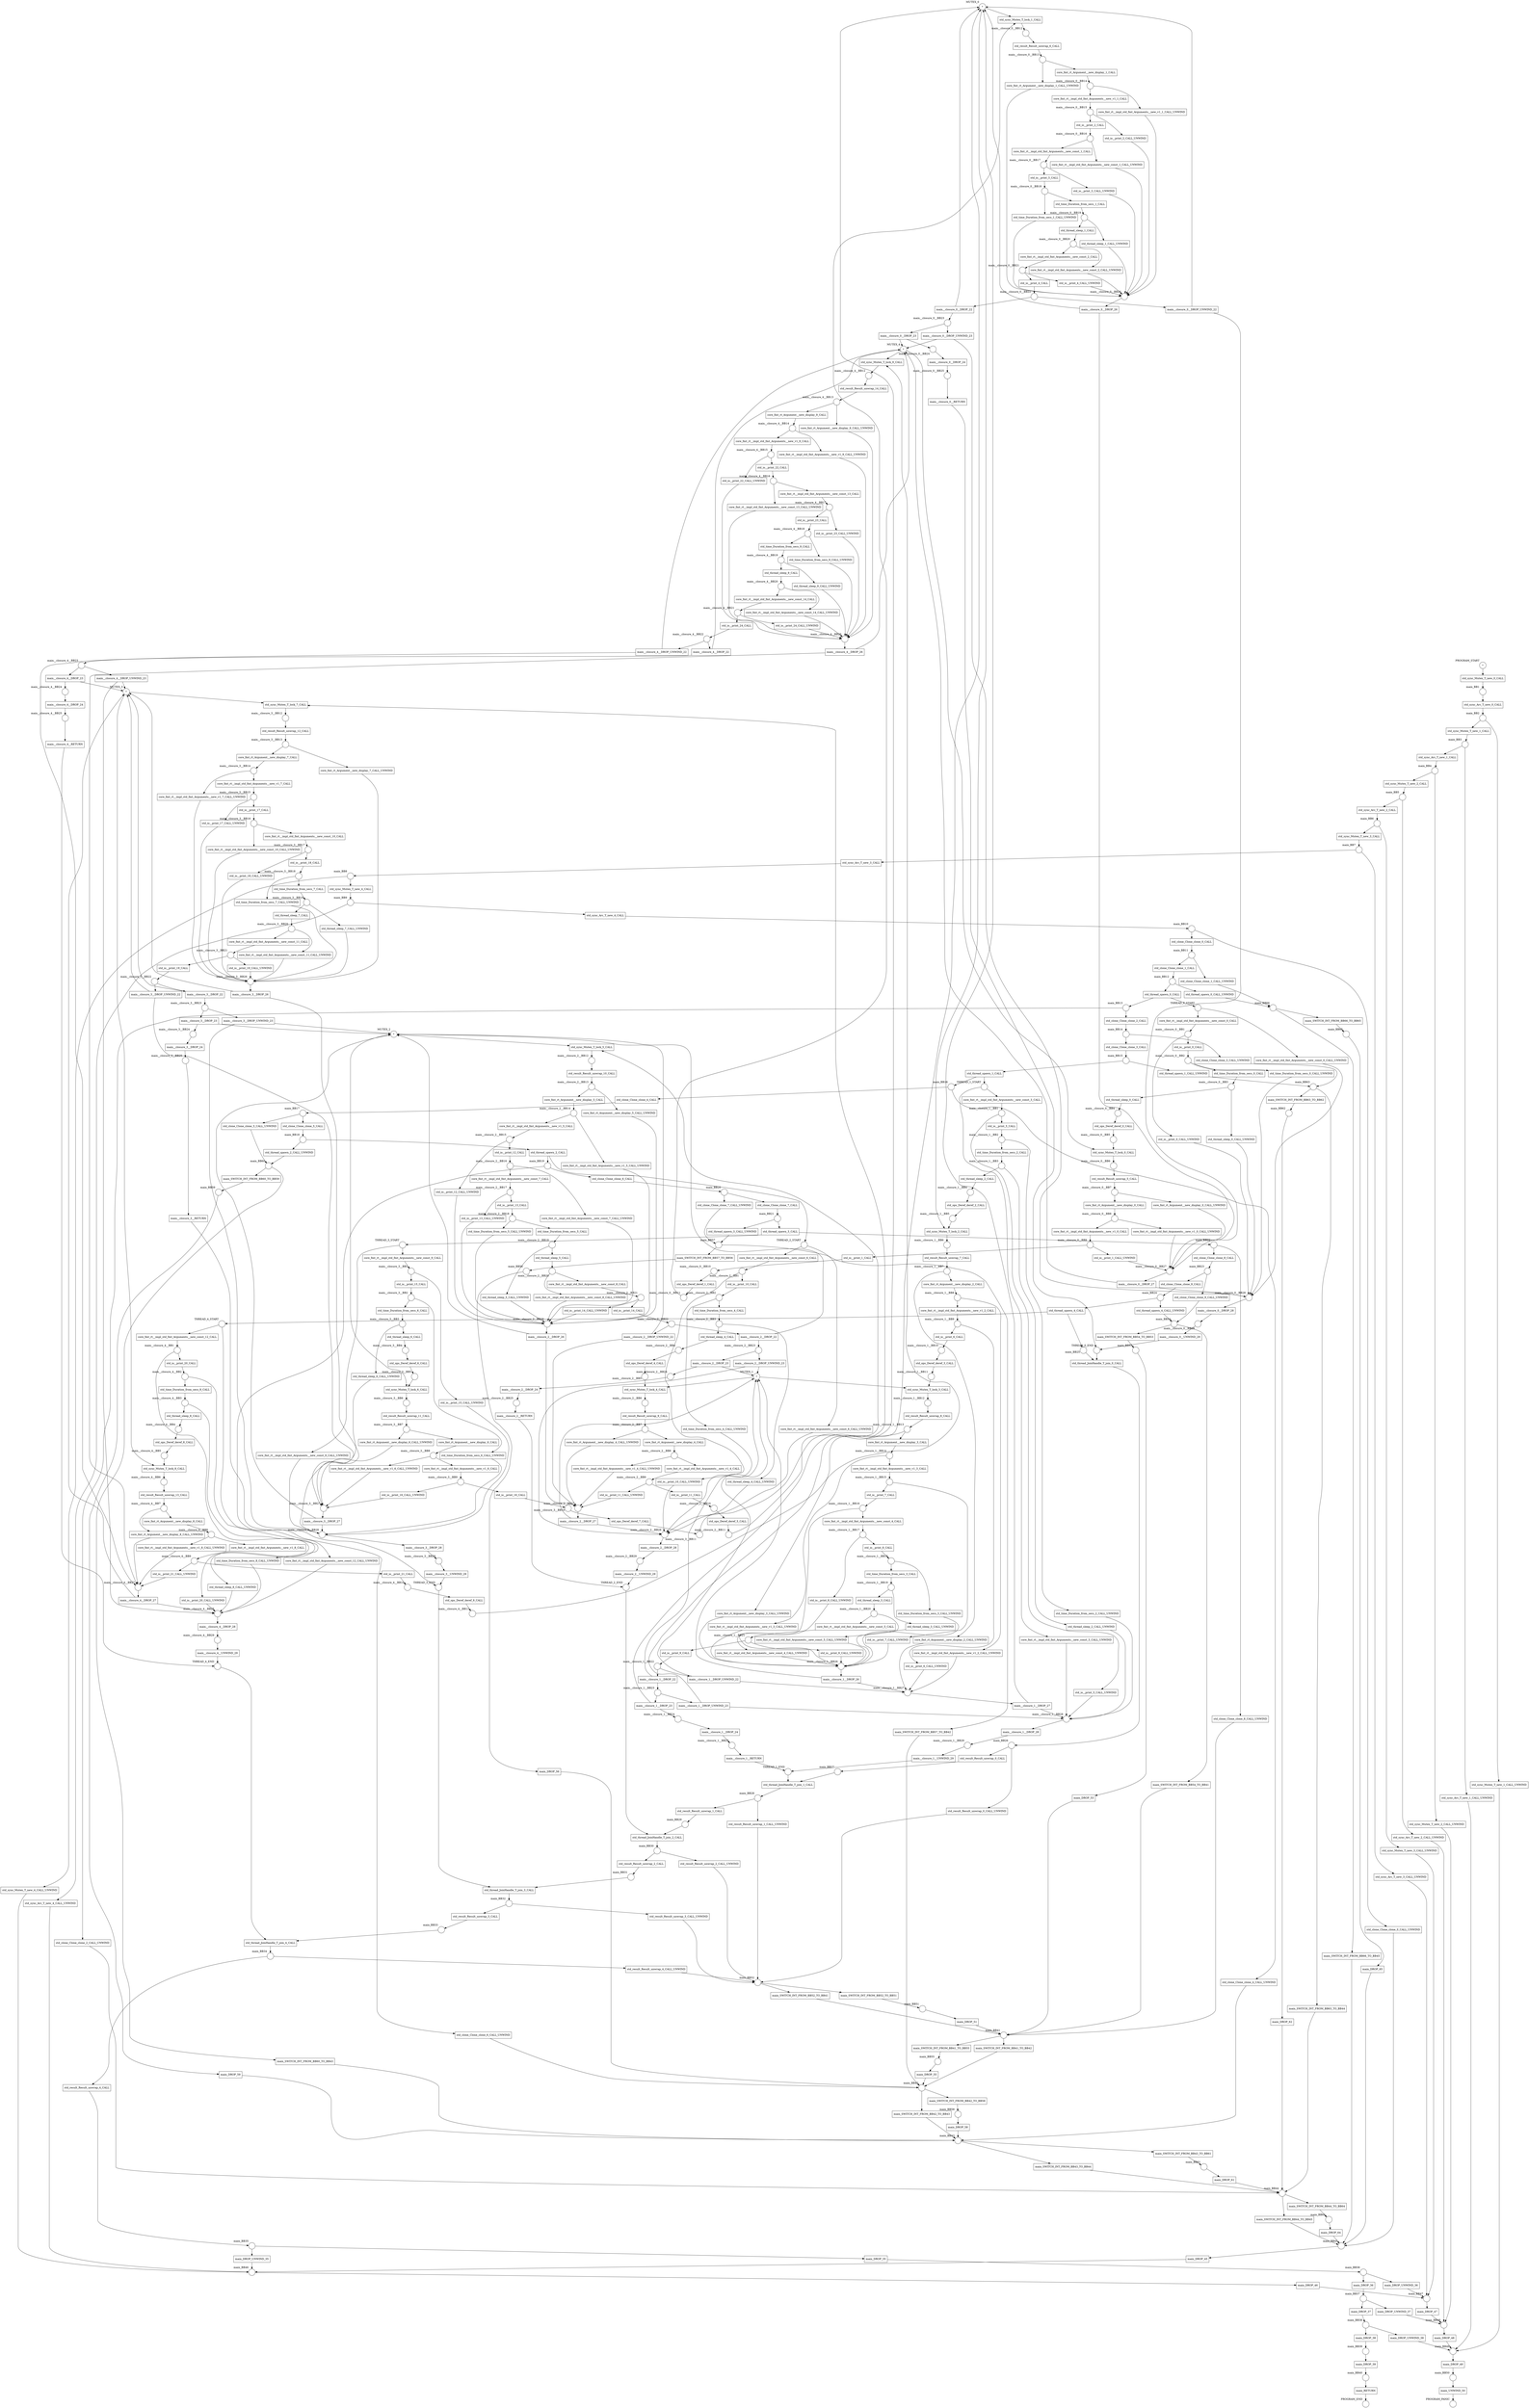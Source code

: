 digraph petrinet {
    MUTEX_0 [shape="circle" xlabel="MUTEX_0" label="•"];
    MUTEX_1 [shape="circle" xlabel="MUTEX_1" label="•"];
    MUTEX_2 [shape="circle" xlabel="MUTEX_2" label="•"];
    MUTEX_3 [shape="circle" xlabel="MUTEX_3" label="•"];
    MUTEX_4 [shape="circle" xlabel="MUTEX_4" label="•"];
    PROGRAM_END [shape="circle" xlabel="PROGRAM_END" label=""];
    PROGRAM_PANIC [shape="circle" xlabel="PROGRAM_PANIC" label=""];
    PROGRAM_START [shape="circle" xlabel="PROGRAM_START" label="•"];
    THREAD_0_END [shape="circle" xlabel="THREAD_0_END" label=""];
    THREAD_0_START [shape="circle" xlabel="THREAD_0_START" label=""];
    THREAD_1_END [shape="circle" xlabel="THREAD_1_END" label=""];
    THREAD_1_START [shape="circle" xlabel="THREAD_1_START" label=""];
    THREAD_2_END [shape="circle" xlabel="THREAD_2_END" label=""];
    THREAD_2_START [shape="circle" xlabel="THREAD_2_START" label=""];
    THREAD_3_END [shape="circle" xlabel="THREAD_3_END" label=""];
    THREAD_3_START [shape="circle" xlabel="THREAD_3_START" label=""];
    THREAD_4_END [shape="circle" xlabel="THREAD_4_END" label=""];
    THREAD_4_START [shape="circle" xlabel="THREAD_4_START" label=""];
    main_BB1 [shape="circle" xlabel="main_BB1" label=""];
    main_BB10 [shape="circle" xlabel="main_BB10" label=""];
    main_BB11 [shape="circle" xlabel="main_BB11" label=""];
    main_BB12 [shape="circle" xlabel="main_BB12" label=""];
    main_BB13 [shape="circle" xlabel="main_BB13" label=""];
    main_BB14 [shape="circle" xlabel="main_BB14" label=""];
    main_BB15 [shape="circle" xlabel="main_BB15" label=""];
    main_BB16 [shape="circle" xlabel="main_BB16" label=""];
    main_BB17 [shape="circle" xlabel="main_BB17" label=""];
    main_BB18 [shape="circle" xlabel="main_BB18" label=""];
    main_BB19 [shape="circle" xlabel="main_BB19" label=""];
    main_BB2 [shape="circle" xlabel="main_BB2" label=""];
    main_BB20 [shape="circle" xlabel="main_BB20" label=""];
    main_BB21 [shape="circle" xlabel="main_BB21" label=""];
    main_BB22 [shape="circle" xlabel="main_BB22" label=""];
    main_BB23 [shape="circle" xlabel="main_BB23" label=""];
    main_BB24 [shape="circle" xlabel="main_BB24" label=""];
    main_BB25 [shape="circle" xlabel="main_BB25" label=""];
    main_BB26 [shape="circle" xlabel="main_BB26" label=""];
    main_BB27 [shape="circle" xlabel="main_BB27" label=""];
    main_BB28 [shape="circle" xlabel="main_BB28" label=""];
    main_BB29 [shape="circle" xlabel="main_BB29" label=""];
    main_BB3 [shape="circle" xlabel="main_BB3" label=""];
    main_BB30 [shape="circle" xlabel="main_BB30" label=""];
    main_BB31 [shape="circle" xlabel="main_BB31" label=""];
    main_BB32 [shape="circle" xlabel="main_BB32" label=""];
    main_BB33 [shape="circle" xlabel="main_BB33" label=""];
    main_BB34 [shape="circle" xlabel="main_BB34" label=""];
    main_BB35 [shape="circle" xlabel="main_BB35" label=""];
    main_BB36 [shape="circle" xlabel="main_BB36" label=""];
    main_BB37 [shape="circle" xlabel="main_BB37" label=""];
    main_BB38 [shape="circle" xlabel="main_BB38" label=""];
    main_BB39 [shape="circle" xlabel="main_BB39" label=""];
    main_BB4 [shape="circle" xlabel="main_BB4" label=""];
    main_BB40 [shape="circle" xlabel="main_BB40" label=""];
    main_BB41 [shape="circle" xlabel="main_BB41" label=""];
    main_BB42 [shape="circle" xlabel="main_BB42" label=""];
    main_BB43 [shape="circle" xlabel="main_BB43" label=""];
    main_BB44 [shape="circle" xlabel="main_BB44" label=""];
    main_BB45 [shape="circle" xlabel="main_BB45" label=""];
    main_BB46 [shape="circle" xlabel="main_BB46" label=""];
    main_BB47 [shape="circle" xlabel="main_BB47" label=""];
    main_BB48 [shape="circle" xlabel="main_BB48" label=""];
    main_BB49 [shape="circle" xlabel="main_BB49" label=""];
    main_BB5 [shape="circle" xlabel="main_BB5" label=""];
    main_BB50 [shape="circle" xlabel="main_BB50" label=""];
    main_BB51 [shape="circle" xlabel="main_BB51" label=""];
    main_BB52 [shape="circle" xlabel="main_BB52" label=""];
    main_BB53 [shape="circle" xlabel="main_BB53" label=""];
    main_BB54 [shape="circle" xlabel="main_BB54" label=""];
    main_BB55 [shape="circle" xlabel="main_BB55" label=""];
    main_BB56 [shape="circle" xlabel="main_BB56" label=""];
    main_BB57 [shape="circle" xlabel="main_BB57" label=""];
    main_BB58 [shape="circle" xlabel="main_BB58" label=""];
    main_BB59 [shape="circle" xlabel="main_BB59" label=""];
    main_BB6 [shape="circle" xlabel="main_BB6" label=""];
    main_BB60 [shape="circle" xlabel="main_BB60" label=""];
    main_BB61 [shape="circle" xlabel="main_BB61" label=""];
    main_BB62 [shape="circle" xlabel="main_BB62" label=""];
    main_BB63 [shape="circle" xlabel="main_BB63" label=""];
    main_BB64 [shape="circle" xlabel="main_BB64" label=""];
    main_BB65 [shape="circle" xlabel="main_BB65" label=""];
    main_BB66 [shape="circle" xlabel="main_BB66" label=""];
    main_BB7 [shape="circle" xlabel="main_BB7" label=""];
    main_BB8 [shape="circle" xlabel="main_BB8" label=""];
    main_BB9 [shape="circle" xlabel="main_BB9" label=""];
    main__closure_0__BB1 [shape="circle" xlabel="main__closure_0__BB1" label=""];
    main__closure_0__BB10 [shape="circle" xlabel="main__closure_0__BB10" label=""];
    main__closure_0__BB11 [shape="circle" xlabel="main__closure_0__BB11" label=""];
    main__closure_0__BB12 [shape="circle" xlabel="main__closure_0__BB12" label=""];
    main__closure_0__BB13 [shape="circle" xlabel="main__closure_0__BB13" label=""];
    main__closure_0__BB14 [shape="circle" xlabel="main__closure_0__BB14" label=""];
    main__closure_0__BB15 [shape="circle" xlabel="main__closure_0__BB15" label=""];
    main__closure_0__BB16 [shape="circle" xlabel="main__closure_0__BB16" label=""];
    main__closure_0__BB17 [shape="circle" xlabel="main__closure_0__BB17" label=""];
    main__closure_0__BB18 [shape="circle" xlabel="main__closure_0__BB18" label=""];
    main__closure_0__BB19 [shape="circle" xlabel="main__closure_0__BB19" label=""];
    main__closure_0__BB2 [shape="circle" xlabel="main__closure_0__BB2" label=""];
    main__closure_0__BB20 [shape="circle" xlabel="main__closure_0__BB20" label=""];
    main__closure_0__BB21 [shape="circle" xlabel="main__closure_0__BB21" label=""];
    main__closure_0__BB22 [shape="circle" xlabel="main__closure_0__BB22" label=""];
    main__closure_0__BB23 [shape="circle" xlabel="main__closure_0__BB23" label=""];
    main__closure_0__BB24 [shape="circle" xlabel="main__closure_0__BB24" label=""];
    main__closure_0__BB25 [shape="circle" xlabel="main__closure_0__BB25" label=""];
    main__closure_0__BB26 [shape="circle" xlabel="main__closure_0__BB26" label=""];
    main__closure_0__BB27 [shape="circle" xlabel="main__closure_0__BB27" label=""];
    main__closure_0__BB28 [shape="circle" xlabel="main__closure_0__BB28" label=""];
    main__closure_0__BB29 [shape="circle" xlabel="main__closure_0__BB29" label=""];
    main__closure_0__BB3 [shape="circle" xlabel="main__closure_0__BB3" label=""];
    main__closure_0__BB4 [shape="circle" xlabel="main__closure_0__BB4" label=""];
    main__closure_0__BB5 [shape="circle" xlabel="main__closure_0__BB5" label=""];
    main__closure_0__BB6 [shape="circle" xlabel="main__closure_0__BB6" label=""];
    main__closure_0__BB7 [shape="circle" xlabel="main__closure_0__BB7" label=""];
    main__closure_0__BB8 [shape="circle" xlabel="main__closure_0__BB8" label=""];
    main__closure_0__BB9 [shape="circle" xlabel="main__closure_0__BB9" label=""];
    main__closure_1__BB1 [shape="circle" xlabel="main__closure_1__BB1" label=""];
    main__closure_1__BB10 [shape="circle" xlabel="main__closure_1__BB10" label=""];
    main__closure_1__BB11 [shape="circle" xlabel="main__closure_1__BB11" label=""];
    main__closure_1__BB12 [shape="circle" xlabel="main__closure_1__BB12" label=""];
    main__closure_1__BB13 [shape="circle" xlabel="main__closure_1__BB13" label=""];
    main__closure_1__BB14 [shape="circle" xlabel="main__closure_1__BB14" label=""];
    main__closure_1__BB15 [shape="circle" xlabel="main__closure_1__BB15" label=""];
    main__closure_1__BB16 [shape="circle" xlabel="main__closure_1__BB16" label=""];
    main__closure_1__BB17 [shape="circle" xlabel="main__closure_1__BB17" label=""];
    main__closure_1__BB18 [shape="circle" xlabel="main__closure_1__BB18" label=""];
    main__closure_1__BB19 [shape="circle" xlabel="main__closure_1__BB19" label=""];
    main__closure_1__BB2 [shape="circle" xlabel="main__closure_1__BB2" label=""];
    main__closure_1__BB20 [shape="circle" xlabel="main__closure_1__BB20" label=""];
    main__closure_1__BB21 [shape="circle" xlabel="main__closure_1__BB21" label=""];
    main__closure_1__BB22 [shape="circle" xlabel="main__closure_1__BB22" label=""];
    main__closure_1__BB23 [shape="circle" xlabel="main__closure_1__BB23" label=""];
    main__closure_1__BB24 [shape="circle" xlabel="main__closure_1__BB24" label=""];
    main__closure_1__BB25 [shape="circle" xlabel="main__closure_1__BB25" label=""];
    main__closure_1__BB26 [shape="circle" xlabel="main__closure_1__BB26" label=""];
    main__closure_1__BB27 [shape="circle" xlabel="main__closure_1__BB27" label=""];
    main__closure_1__BB28 [shape="circle" xlabel="main__closure_1__BB28" label=""];
    main__closure_1__BB29 [shape="circle" xlabel="main__closure_1__BB29" label=""];
    main__closure_1__BB3 [shape="circle" xlabel="main__closure_1__BB3" label=""];
    main__closure_1__BB4 [shape="circle" xlabel="main__closure_1__BB4" label=""];
    main__closure_1__BB5 [shape="circle" xlabel="main__closure_1__BB5" label=""];
    main__closure_1__BB6 [shape="circle" xlabel="main__closure_1__BB6" label=""];
    main__closure_1__BB7 [shape="circle" xlabel="main__closure_1__BB7" label=""];
    main__closure_1__BB8 [shape="circle" xlabel="main__closure_1__BB8" label=""];
    main__closure_1__BB9 [shape="circle" xlabel="main__closure_1__BB9" label=""];
    main__closure_2__BB1 [shape="circle" xlabel="main__closure_2__BB1" label=""];
    main__closure_2__BB10 [shape="circle" xlabel="main__closure_2__BB10" label=""];
    main__closure_2__BB11 [shape="circle" xlabel="main__closure_2__BB11" label=""];
    main__closure_2__BB12 [shape="circle" xlabel="main__closure_2__BB12" label=""];
    main__closure_2__BB13 [shape="circle" xlabel="main__closure_2__BB13" label=""];
    main__closure_2__BB14 [shape="circle" xlabel="main__closure_2__BB14" label=""];
    main__closure_2__BB15 [shape="circle" xlabel="main__closure_2__BB15" label=""];
    main__closure_2__BB16 [shape="circle" xlabel="main__closure_2__BB16" label=""];
    main__closure_2__BB17 [shape="circle" xlabel="main__closure_2__BB17" label=""];
    main__closure_2__BB18 [shape="circle" xlabel="main__closure_2__BB18" label=""];
    main__closure_2__BB19 [shape="circle" xlabel="main__closure_2__BB19" label=""];
    main__closure_2__BB2 [shape="circle" xlabel="main__closure_2__BB2" label=""];
    main__closure_2__BB20 [shape="circle" xlabel="main__closure_2__BB20" label=""];
    main__closure_2__BB21 [shape="circle" xlabel="main__closure_2__BB21" label=""];
    main__closure_2__BB22 [shape="circle" xlabel="main__closure_2__BB22" label=""];
    main__closure_2__BB23 [shape="circle" xlabel="main__closure_2__BB23" label=""];
    main__closure_2__BB24 [shape="circle" xlabel="main__closure_2__BB24" label=""];
    main__closure_2__BB25 [shape="circle" xlabel="main__closure_2__BB25" label=""];
    main__closure_2__BB26 [shape="circle" xlabel="main__closure_2__BB26" label=""];
    main__closure_2__BB27 [shape="circle" xlabel="main__closure_2__BB27" label=""];
    main__closure_2__BB28 [shape="circle" xlabel="main__closure_2__BB28" label=""];
    main__closure_2__BB29 [shape="circle" xlabel="main__closure_2__BB29" label=""];
    main__closure_2__BB3 [shape="circle" xlabel="main__closure_2__BB3" label=""];
    main__closure_2__BB4 [shape="circle" xlabel="main__closure_2__BB4" label=""];
    main__closure_2__BB5 [shape="circle" xlabel="main__closure_2__BB5" label=""];
    main__closure_2__BB6 [shape="circle" xlabel="main__closure_2__BB6" label=""];
    main__closure_2__BB7 [shape="circle" xlabel="main__closure_2__BB7" label=""];
    main__closure_2__BB8 [shape="circle" xlabel="main__closure_2__BB8" label=""];
    main__closure_2__BB9 [shape="circle" xlabel="main__closure_2__BB9" label=""];
    main__closure_3__BB1 [shape="circle" xlabel="main__closure_3__BB1" label=""];
    main__closure_3__BB10 [shape="circle" xlabel="main__closure_3__BB10" label=""];
    main__closure_3__BB11 [shape="circle" xlabel="main__closure_3__BB11" label=""];
    main__closure_3__BB12 [shape="circle" xlabel="main__closure_3__BB12" label=""];
    main__closure_3__BB13 [shape="circle" xlabel="main__closure_3__BB13" label=""];
    main__closure_3__BB14 [shape="circle" xlabel="main__closure_3__BB14" label=""];
    main__closure_3__BB15 [shape="circle" xlabel="main__closure_3__BB15" label=""];
    main__closure_3__BB16 [shape="circle" xlabel="main__closure_3__BB16" label=""];
    main__closure_3__BB17 [shape="circle" xlabel="main__closure_3__BB17" label=""];
    main__closure_3__BB18 [shape="circle" xlabel="main__closure_3__BB18" label=""];
    main__closure_3__BB19 [shape="circle" xlabel="main__closure_3__BB19" label=""];
    main__closure_3__BB2 [shape="circle" xlabel="main__closure_3__BB2" label=""];
    main__closure_3__BB20 [shape="circle" xlabel="main__closure_3__BB20" label=""];
    main__closure_3__BB21 [shape="circle" xlabel="main__closure_3__BB21" label=""];
    main__closure_3__BB22 [shape="circle" xlabel="main__closure_3__BB22" label=""];
    main__closure_3__BB23 [shape="circle" xlabel="main__closure_3__BB23" label=""];
    main__closure_3__BB24 [shape="circle" xlabel="main__closure_3__BB24" label=""];
    main__closure_3__BB25 [shape="circle" xlabel="main__closure_3__BB25" label=""];
    main__closure_3__BB26 [shape="circle" xlabel="main__closure_3__BB26" label=""];
    main__closure_3__BB27 [shape="circle" xlabel="main__closure_3__BB27" label=""];
    main__closure_3__BB28 [shape="circle" xlabel="main__closure_3__BB28" label=""];
    main__closure_3__BB29 [shape="circle" xlabel="main__closure_3__BB29" label=""];
    main__closure_3__BB3 [shape="circle" xlabel="main__closure_3__BB3" label=""];
    main__closure_3__BB4 [shape="circle" xlabel="main__closure_3__BB4" label=""];
    main__closure_3__BB5 [shape="circle" xlabel="main__closure_3__BB5" label=""];
    main__closure_3__BB6 [shape="circle" xlabel="main__closure_3__BB6" label=""];
    main__closure_3__BB7 [shape="circle" xlabel="main__closure_3__BB7" label=""];
    main__closure_3__BB8 [shape="circle" xlabel="main__closure_3__BB8" label=""];
    main__closure_3__BB9 [shape="circle" xlabel="main__closure_3__BB9" label=""];
    main__closure_4__BB1 [shape="circle" xlabel="main__closure_4__BB1" label=""];
    main__closure_4__BB10 [shape="circle" xlabel="main__closure_4__BB10" label=""];
    main__closure_4__BB11 [shape="circle" xlabel="main__closure_4__BB11" label=""];
    main__closure_4__BB12 [shape="circle" xlabel="main__closure_4__BB12" label=""];
    main__closure_4__BB13 [shape="circle" xlabel="main__closure_4__BB13" label=""];
    main__closure_4__BB14 [shape="circle" xlabel="main__closure_4__BB14" label=""];
    main__closure_4__BB15 [shape="circle" xlabel="main__closure_4__BB15" label=""];
    main__closure_4__BB16 [shape="circle" xlabel="main__closure_4__BB16" label=""];
    main__closure_4__BB17 [shape="circle" xlabel="main__closure_4__BB17" label=""];
    main__closure_4__BB18 [shape="circle" xlabel="main__closure_4__BB18" label=""];
    main__closure_4__BB19 [shape="circle" xlabel="main__closure_4__BB19" label=""];
    main__closure_4__BB2 [shape="circle" xlabel="main__closure_4__BB2" label=""];
    main__closure_4__BB20 [shape="circle" xlabel="main__closure_4__BB20" label=""];
    main__closure_4__BB21 [shape="circle" xlabel="main__closure_4__BB21" label=""];
    main__closure_4__BB22 [shape="circle" xlabel="main__closure_4__BB22" label=""];
    main__closure_4__BB23 [shape="circle" xlabel="main__closure_4__BB23" label=""];
    main__closure_4__BB24 [shape="circle" xlabel="main__closure_4__BB24" label=""];
    main__closure_4__BB25 [shape="circle" xlabel="main__closure_4__BB25" label=""];
    main__closure_4__BB26 [shape="circle" xlabel="main__closure_4__BB26" label=""];
    main__closure_4__BB27 [shape="circle" xlabel="main__closure_4__BB27" label=""];
    main__closure_4__BB28 [shape="circle" xlabel="main__closure_4__BB28" label=""];
    main__closure_4__BB29 [shape="circle" xlabel="main__closure_4__BB29" label=""];
    main__closure_4__BB3 [shape="circle" xlabel="main__closure_4__BB3" label=""];
    main__closure_4__BB4 [shape="circle" xlabel="main__closure_4__BB4" label=""];
    main__closure_4__BB5 [shape="circle" xlabel="main__closure_4__BB5" label=""];
    main__closure_4__BB6 [shape="circle" xlabel="main__closure_4__BB6" label=""];
    main__closure_4__BB7 [shape="circle" xlabel="main__closure_4__BB7" label=""];
    main__closure_4__BB8 [shape="circle" xlabel="main__closure_4__BB8" label=""];
    main__closure_4__BB9 [shape="circle" xlabel="main__closure_4__BB9" label=""];
    core_fmt_rt_Argument__new_display_0_CALL [shape="box" xlabel="" label="core_fmt_rt_Argument__new_display_0_CALL"];
    core_fmt_rt_Argument__new_display_0_CALL_UNWIND [shape="box" xlabel="" label="core_fmt_rt_Argument__new_display_0_CALL_UNWIND"];
    core_fmt_rt_Argument__new_display_1_CALL [shape="box" xlabel="" label="core_fmt_rt_Argument__new_display_1_CALL"];
    core_fmt_rt_Argument__new_display_1_CALL_UNWIND [shape="box" xlabel="" label="core_fmt_rt_Argument__new_display_1_CALL_UNWIND"];
    core_fmt_rt_Argument__new_display_2_CALL [shape="box" xlabel="" label="core_fmt_rt_Argument__new_display_2_CALL"];
    core_fmt_rt_Argument__new_display_2_CALL_UNWIND [shape="box" xlabel="" label="core_fmt_rt_Argument__new_display_2_CALL_UNWIND"];
    core_fmt_rt_Argument__new_display_3_CALL [shape="box" xlabel="" label="core_fmt_rt_Argument__new_display_3_CALL"];
    core_fmt_rt_Argument__new_display_3_CALL_UNWIND [shape="box" xlabel="" label="core_fmt_rt_Argument__new_display_3_CALL_UNWIND"];
    core_fmt_rt_Argument__new_display_4_CALL [shape="box" xlabel="" label="core_fmt_rt_Argument__new_display_4_CALL"];
    core_fmt_rt_Argument__new_display_4_CALL_UNWIND [shape="box" xlabel="" label="core_fmt_rt_Argument__new_display_4_CALL_UNWIND"];
    core_fmt_rt_Argument__new_display_5_CALL [shape="box" xlabel="" label="core_fmt_rt_Argument__new_display_5_CALL"];
    core_fmt_rt_Argument__new_display_5_CALL_UNWIND [shape="box" xlabel="" label="core_fmt_rt_Argument__new_display_5_CALL_UNWIND"];
    core_fmt_rt_Argument__new_display_6_CALL [shape="box" xlabel="" label="core_fmt_rt_Argument__new_display_6_CALL"];
    core_fmt_rt_Argument__new_display_6_CALL_UNWIND [shape="box" xlabel="" label="core_fmt_rt_Argument__new_display_6_CALL_UNWIND"];
    core_fmt_rt_Argument__new_display_7_CALL [shape="box" xlabel="" label="core_fmt_rt_Argument__new_display_7_CALL"];
    core_fmt_rt_Argument__new_display_7_CALL_UNWIND [shape="box" xlabel="" label="core_fmt_rt_Argument__new_display_7_CALL_UNWIND"];
    core_fmt_rt_Argument__new_display_8_CALL [shape="box" xlabel="" label="core_fmt_rt_Argument__new_display_8_CALL"];
    core_fmt_rt_Argument__new_display_8_CALL_UNWIND [shape="box" xlabel="" label="core_fmt_rt_Argument__new_display_8_CALL_UNWIND"];
    core_fmt_rt_Argument__new_display_9_CALL [shape="box" xlabel="" label="core_fmt_rt_Argument__new_display_9_CALL"];
    core_fmt_rt_Argument__new_display_9_CALL_UNWIND [shape="box" xlabel="" label="core_fmt_rt_Argument__new_display_9_CALL_UNWIND"];
    core_fmt_rt__impl_std_fmt_Arguments__new_const_0_CALL [shape="box" xlabel="" label="core_fmt_rt__impl_std_fmt_Arguments__new_const_0_CALL"];
    core_fmt_rt__impl_std_fmt_Arguments__new_const_0_CALL_UNWIND [shape="box" xlabel="" label="core_fmt_rt__impl_std_fmt_Arguments__new_const_0_CALL_UNWIND"];
    core_fmt_rt__impl_std_fmt_Arguments__new_const_10_CALL [shape="box" xlabel="" label="core_fmt_rt__impl_std_fmt_Arguments__new_const_10_CALL"];
    core_fmt_rt__impl_std_fmt_Arguments__new_const_10_CALL_UNWIND [shape="box" xlabel="" label="core_fmt_rt__impl_std_fmt_Arguments__new_const_10_CALL_UNWIND"];
    core_fmt_rt__impl_std_fmt_Arguments__new_const_11_CALL [shape="box" xlabel="" label="core_fmt_rt__impl_std_fmt_Arguments__new_const_11_CALL"];
    core_fmt_rt__impl_std_fmt_Arguments__new_const_11_CALL_UNWIND [shape="box" xlabel="" label="core_fmt_rt__impl_std_fmt_Arguments__new_const_11_CALL_UNWIND"];
    core_fmt_rt__impl_std_fmt_Arguments__new_const_12_CALL [shape="box" xlabel="" label="core_fmt_rt__impl_std_fmt_Arguments__new_const_12_CALL"];
    core_fmt_rt__impl_std_fmt_Arguments__new_const_12_CALL_UNWIND [shape="box" xlabel="" label="core_fmt_rt__impl_std_fmt_Arguments__new_const_12_CALL_UNWIND"];
    core_fmt_rt__impl_std_fmt_Arguments__new_const_13_CALL [shape="box" xlabel="" label="core_fmt_rt__impl_std_fmt_Arguments__new_const_13_CALL"];
    core_fmt_rt__impl_std_fmt_Arguments__new_const_13_CALL_UNWIND [shape="box" xlabel="" label="core_fmt_rt__impl_std_fmt_Arguments__new_const_13_CALL_UNWIND"];
    core_fmt_rt__impl_std_fmt_Arguments__new_const_14_CALL [shape="box" xlabel="" label="core_fmt_rt__impl_std_fmt_Arguments__new_const_14_CALL"];
    core_fmt_rt__impl_std_fmt_Arguments__new_const_14_CALL_UNWIND [shape="box" xlabel="" label="core_fmt_rt__impl_std_fmt_Arguments__new_const_14_CALL_UNWIND"];
    core_fmt_rt__impl_std_fmt_Arguments__new_const_1_CALL [shape="box" xlabel="" label="core_fmt_rt__impl_std_fmt_Arguments__new_const_1_CALL"];
    core_fmt_rt__impl_std_fmt_Arguments__new_const_1_CALL_UNWIND [shape="box" xlabel="" label="core_fmt_rt__impl_std_fmt_Arguments__new_const_1_CALL_UNWIND"];
    core_fmt_rt__impl_std_fmt_Arguments__new_const_2_CALL [shape="box" xlabel="" label="core_fmt_rt__impl_std_fmt_Arguments__new_const_2_CALL"];
    core_fmt_rt__impl_std_fmt_Arguments__new_const_2_CALL_UNWIND [shape="box" xlabel="" label="core_fmt_rt__impl_std_fmt_Arguments__new_const_2_CALL_UNWIND"];
    core_fmt_rt__impl_std_fmt_Arguments__new_const_3_CALL [shape="box" xlabel="" label="core_fmt_rt__impl_std_fmt_Arguments__new_const_3_CALL"];
    core_fmt_rt__impl_std_fmt_Arguments__new_const_3_CALL_UNWIND [shape="box" xlabel="" label="core_fmt_rt__impl_std_fmt_Arguments__new_const_3_CALL_UNWIND"];
    core_fmt_rt__impl_std_fmt_Arguments__new_const_4_CALL [shape="box" xlabel="" label="core_fmt_rt__impl_std_fmt_Arguments__new_const_4_CALL"];
    core_fmt_rt__impl_std_fmt_Arguments__new_const_4_CALL_UNWIND [shape="box" xlabel="" label="core_fmt_rt__impl_std_fmt_Arguments__new_const_4_CALL_UNWIND"];
    core_fmt_rt__impl_std_fmt_Arguments__new_const_5_CALL [shape="box" xlabel="" label="core_fmt_rt__impl_std_fmt_Arguments__new_const_5_CALL"];
    core_fmt_rt__impl_std_fmt_Arguments__new_const_5_CALL_UNWIND [shape="box" xlabel="" label="core_fmt_rt__impl_std_fmt_Arguments__new_const_5_CALL_UNWIND"];
    core_fmt_rt__impl_std_fmt_Arguments__new_const_6_CALL [shape="box" xlabel="" label="core_fmt_rt__impl_std_fmt_Arguments__new_const_6_CALL"];
    core_fmt_rt__impl_std_fmt_Arguments__new_const_6_CALL_UNWIND [shape="box" xlabel="" label="core_fmt_rt__impl_std_fmt_Arguments__new_const_6_CALL_UNWIND"];
    core_fmt_rt__impl_std_fmt_Arguments__new_const_7_CALL [shape="box" xlabel="" label="core_fmt_rt__impl_std_fmt_Arguments__new_const_7_CALL"];
    core_fmt_rt__impl_std_fmt_Arguments__new_const_7_CALL_UNWIND [shape="box" xlabel="" label="core_fmt_rt__impl_std_fmt_Arguments__new_const_7_CALL_UNWIND"];
    core_fmt_rt__impl_std_fmt_Arguments__new_const_8_CALL [shape="box" xlabel="" label="core_fmt_rt__impl_std_fmt_Arguments__new_const_8_CALL"];
    core_fmt_rt__impl_std_fmt_Arguments__new_const_8_CALL_UNWIND [shape="box" xlabel="" label="core_fmt_rt__impl_std_fmt_Arguments__new_const_8_CALL_UNWIND"];
    core_fmt_rt__impl_std_fmt_Arguments__new_const_9_CALL [shape="box" xlabel="" label="core_fmt_rt__impl_std_fmt_Arguments__new_const_9_CALL"];
    core_fmt_rt__impl_std_fmt_Arguments__new_const_9_CALL_UNWIND [shape="box" xlabel="" label="core_fmt_rt__impl_std_fmt_Arguments__new_const_9_CALL_UNWIND"];
    core_fmt_rt__impl_std_fmt_Arguments__new_v1_0_CALL [shape="box" xlabel="" label="core_fmt_rt__impl_std_fmt_Arguments__new_v1_0_CALL"];
    core_fmt_rt__impl_std_fmt_Arguments__new_v1_0_CALL_UNWIND [shape="box" xlabel="" label="core_fmt_rt__impl_std_fmt_Arguments__new_v1_0_CALL_UNWIND"];
    core_fmt_rt__impl_std_fmt_Arguments__new_v1_1_CALL [shape="box" xlabel="" label="core_fmt_rt__impl_std_fmt_Arguments__new_v1_1_CALL"];
    core_fmt_rt__impl_std_fmt_Arguments__new_v1_1_CALL_UNWIND [shape="box" xlabel="" label="core_fmt_rt__impl_std_fmt_Arguments__new_v1_1_CALL_UNWIND"];
    core_fmt_rt__impl_std_fmt_Arguments__new_v1_2_CALL [shape="box" xlabel="" label="core_fmt_rt__impl_std_fmt_Arguments__new_v1_2_CALL"];
    core_fmt_rt__impl_std_fmt_Arguments__new_v1_2_CALL_UNWIND [shape="box" xlabel="" label="core_fmt_rt__impl_std_fmt_Arguments__new_v1_2_CALL_UNWIND"];
    core_fmt_rt__impl_std_fmt_Arguments__new_v1_3_CALL [shape="box" xlabel="" label="core_fmt_rt__impl_std_fmt_Arguments__new_v1_3_CALL"];
    core_fmt_rt__impl_std_fmt_Arguments__new_v1_3_CALL_UNWIND [shape="box" xlabel="" label="core_fmt_rt__impl_std_fmt_Arguments__new_v1_3_CALL_UNWIND"];
    core_fmt_rt__impl_std_fmt_Arguments__new_v1_4_CALL [shape="box" xlabel="" label="core_fmt_rt__impl_std_fmt_Arguments__new_v1_4_CALL"];
    core_fmt_rt__impl_std_fmt_Arguments__new_v1_4_CALL_UNWIND [shape="box" xlabel="" label="core_fmt_rt__impl_std_fmt_Arguments__new_v1_4_CALL_UNWIND"];
    core_fmt_rt__impl_std_fmt_Arguments__new_v1_5_CALL [shape="box" xlabel="" label="core_fmt_rt__impl_std_fmt_Arguments__new_v1_5_CALL"];
    core_fmt_rt__impl_std_fmt_Arguments__new_v1_5_CALL_UNWIND [shape="box" xlabel="" label="core_fmt_rt__impl_std_fmt_Arguments__new_v1_5_CALL_UNWIND"];
    core_fmt_rt__impl_std_fmt_Arguments__new_v1_6_CALL [shape="box" xlabel="" label="core_fmt_rt__impl_std_fmt_Arguments__new_v1_6_CALL"];
    core_fmt_rt__impl_std_fmt_Arguments__new_v1_6_CALL_UNWIND [shape="box" xlabel="" label="core_fmt_rt__impl_std_fmt_Arguments__new_v1_6_CALL_UNWIND"];
    core_fmt_rt__impl_std_fmt_Arguments__new_v1_7_CALL [shape="box" xlabel="" label="core_fmt_rt__impl_std_fmt_Arguments__new_v1_7_CALL"];
    core_fmt_rt__impl_std_fmt_Arguments__new_v1_7_CALL_UNWIND [shape="box" xlabel="" label="core_fmt_rt__impl_std_fmt_Arguments__new_v1_7_CALL_UNWIND"];
    core_fmt_rt__impl_std_fmt_Arguments__new_v1_8_CALL [shape="box" xlabel="" label="core_fmt_rt__impl_std_fmt_Arguments__new_v1_8_CALL"];
    core_fmt_rt__impl_std_fmt_Arguments__new_v1_8_CALL_UNWIND [shape="box" xlabel="" label="core_fmt_rt__impl_std_fmt_Arguments__new_v1_8_CALL_UNWIND"];
    core_fmt_rt__impl_std_fmt_Arguments__new_v1_9_CALL [shape="box" xlabel="" label="core_fmt_rt__impl_std_fmt_Arguments__new_v1_9_CALL"];
    core_fmt_rt__impl_std_fmt_Arguments__new_v1_9_CALL_UNWIND [shape="box" xlabel="" label="core_fmt_rt__impl_std_fmt_Arguments__new_v1_9_CALL_UNWIND"];
    main_DROP_35 [shape="box" xlabel="" label="main_DROP_35"];
    main_DROP_36 [shape="box" xlabel="" label="main_DROP_36"];
    main_DROP_37 [shape="box" xlabel="" label="main_DROP_37"];
    main_DROP_38 [shape="box" xlabel="" label="main_DROP_38"];
    main_DROP_39 [shape="box" xlabel="" label="main_DROP_39"];
    main_DROP_45 [shape="box" xlabel="" label="main_DROP_45"];
    main_DROP_46 [shape="box" xlabel="" label="main_DROP_46"];
    main_DROP_47 [shape="box" xlabel="" label="main_DROP_47"];
    main_DROP_48 [shape="box" xlabel="" label="main_DROP_48"];
    main_DROP_49 [shape="box" xlabel="" label="main_DROP_49"];
    main_DROP_51 [shape="box" xlabel="" label="main_DROP_51"];
    main_DROP_53 [shape="box" xlabel="" label="main_DROP_53"];
    main_DROP_55 [shape="box" xlabel="" label="main_DROP_55"];
    main_DROP_56 [shape="box" xlabel="" label="main_DROP_56"];
    main_DROP_58 [shape="box" xlabel="" label="main_DROP_58"];
    main_DROP_59 [shape="box" xlabel="" label="main_DROP_59"];
    main_DROP_61 [shape="box" xlabel="" label="main_DROP_61"];
    main_DROP_62 [shape="box" xlabel="" label="main_DROP_62"];
    main_DROP_64 [shape="box" xlabel="" label="main_DROP_64"];
    main_DROP_65 [shape="box" xlabel="" label="main_DROP_65"];
    main_DROP_UNWIND_35 [shape="box" xlabel="" label="main_DROP_UNWIND_35"];
    main_DROP_UNWIND_36 [shape="box" xlabel="" label="main_DROP_UNWIND_36"];
    main_DROP_UNWIND_37 [shape="box" xlabel="" label="main_DROP_UNWIND_37"];
    main_DROP_UNWIND_38 [shape="box" xlabel="" label="main_DROP_UNWIND_38"];
    main_RETURN [shape="box" xlabel="" label="main_RETURN"];
    main_SWITCH_INT_FROM_BB41_TO_BB42 [shape="box" xlabel="" label="main_SWITCH_INT_FROM_BB41_TO_BB42"];
    main_SWITCH_INT_FROM_BB41_TO_BB55 [shape="box" xlabel="" label="main_SWITCH_INT_FROM_BB41_TO_BB55"];
    main_SWITCH_INT_FROM_BB42_TO_BB43 [shape="box" xlabel="" label="main_SWITCH_INT_FROM_BB42_TO_BB43"];
    main_SWITCH_INT_FROM_BB42_TO_BB58 [shape="box" xlabel="" label="main_SWITCH_INT_FROM_BB42_TO_BB58"];
    main_SWITCH_INT_FROM_BB43_TO_BB44 [shape="box" xlabel="" label="main_SWITCH_INT_FROM_BB43_TO_BB44"];
    main_SWITCH_INT_FROM_BB43_TO_BB61 [shape="box" xlabel="" label="main_SWITCH_INT_FROM_BB43_TO_BB61"];
    main_SWITCH_INT_FROM_BB44_TO_BB45 [shape="box" xlabel="" label="main_SWITCH_INT_FROM_BB44_TO_BB45"];
    main_SWITCH_INT_FROM_BB44_TO_BB64 [shape="box" xlabel="" label="main_SWITCH_INT_FROM_BB44_TO_BB64"];
    main_SWITCH_INT_FROM_BB52_TO_BB41 [shape="box" xlabel="" label="main_SWITCH_INT_FROM_BB52_TO_BB41"];
    main_SWITCH_INT_FROM_BB52_TO_BB51 [shape="box" xlabel="" label="main_SWITCH_INT_FROM_BB52_TO_BB51"];
    main_SWITCH_INT_FROM_BB54_TO_BB41 [shape="box" xlabel="" label="main_SWITCH_INT_FROM_BB54_TO_BB41"];
    main_SWITCH_INT_FROM_BB54_TO_BB53 [shape="box" xlabel="" label="main_SWITCH_INT_FROM_BB54_TO_BB53"];
    main_SWITCH_INT_FROM_BB57_TO_BB42 [shape="box" xlabel="" label="main_SWITCH_INT_FROM_BB57_TO_BB42"];
    main_SWITCH_INT_FROM_BB57_TO_BB56 [shape="box" xlabel="" label="main_SWITCH_INT_FROM_BB57_TO_BB56"];
    main_SWITCH_INT_FROM_BB60_TO_BB43 [shape="box" xlabel="" label="main_SWITCH_INT_FROM_BB60_TO_BB43"];
    main_SWITCH_INT_FROM_BB60_TO_BB59 [shape="box" xlabel="" label="main_SWITCH_INT_FROM_BB60_TO_BB59"];
    main_SWITCH_INT_FROM_BB63_TO_BB44 [shape="box" xlabel="" label="main_SWITCH_INT_FROM_BB63_TO_BB44"];
    main_SWITCH_INT_FROM_BB63_TO_BB62 [shape="box" xlabel="" label="main_SWITCH_INT_FROM_BB63_TO_BB62"];
    main_SWITCH_INT_FROM_BB66_TO_BB45 [shape="box" xlabel="" label="main_SWITCH_INT_FROM_BB66_TO_BB45"];
    main_SWITCH_INT_FROM_BB66_TO_BB65 [shape="box" xlabel="" label="main_SWITCH_INT_FROM_BB66_TO_BB65"];
    main_UNWIND_50 [shape="box" xlabel="" label="main_UNWIND_50"];
    main__closure_0__DROP_22 [shape="box" xlabel="" label="main__closure_0__DROP_22"];
    main__closure_0__DROP_23 [shape="box" xlabel="" label="main__closure_0__DROP_23"];
    main__closure_0__DROP_24 [shape="box" xlabel="" label="main__closure_0__DROP_24"];
    main__closure_0__DROP_26 [shape="box" xlabel="" label="main__closure_0__DROP_26"];
    main__closure_0__DROP_27 [shape="box" xlabel="" label="main__closure_0__DROP_27"];
    main__closure_0__DROP_28 [shape="box" xlabel="" label="main__closure_0__DROP_28"];
    main__closure_0__DROP_UNWIND_22 [shape="box" xlabel="" label="main__closure_0__DROP_UNWIND_22"];
    main__closure_0__DROP_UNWIND_23 [shape="box" xlabel="" label="main__closure_0__DROP_UNWIND_23"];
    main__closure_0__RETURN [shape="box" xlabel="" label="main__closure_0__RETURN"];
    main__closure_0__UNWIND_29 [shape="box" xlabel="" label="main__closure_0__UNWIND_29"];
    main__closure_1__DROP_22 [shape="box" xlabel="" label="main__closure_1__DROP_22"];
    main__closure_1__DROP_23 [shape="box" xlabel="" label="main__closure_1__DROP_23"];
    main__closure_1__DROP_24 [shape="box" xlabel="" label="main__closure_1__DROP_24"];
    main__closure_1__DROP_26 [shape="box" xlabel="" label="main__closure_1__DROP_26"];
    main__closure_1__DROP_27 [shape="box" xlabel="" label="main__closure_1__DROP_27"];
    main__closure_1__DROP_28 [shape="box" xlabel="" label="main__closure_1__DROP_28"];
    main__closure_1__DROP_UNWIND_22 [shape="box" xlabel="" label="main__closure_1__DROP_UNWIND_22"];
    main__closure_1__DROP_UNWIND_23 [shape="box" xlabel="" label="main__closure_1__DROP_UNWIND_23"];
    main__closure_1__RETURN [shape="box" xlabel="" label="main__closure_1__RETURN"];
    main__closure_1__UNWIND_29 [shape="box" xlabel="" label="main__closure_1__UNWIND_29"];
    main__closure_2__DROP_22 [shape="box" xlabel="" label="main__closure_2__DROP_22"];
    main__closure_2__DROP_23 [shape="box" xlabel="" label="main__closure_2__DROP_23"];
    main__closure_2__DROP_24 [shape="box" xlabel="" label="main__closure_2__DROP_24"];
    main__closure_2__DROP_26 [shape="box" xlabel="" label="main__closure_2__DROP_26"];
    main__closure_2__DROP_27 [shape="box" xlabel="" label="main__closure_2__DROP_27"];
    main__closure_2__DROP_28 [shape="box" xlabel="" label="main__closure_2__DROP_28"];
    main__closure_2__DROP_UNWIND_22 [shape="box" xlabel="" label="main__closure_2__DROP_UNWIND_22"];
    main__closure_2__DROP_UNWIND_23 [shape="box" xlabel="" label="main__closure_2__DROP_UNWIND_23"];
    main__closure_2__RETURN [shape="box" xlabel="" label="main__closure_2__RETURN"];
    main__closure_2__UNWIND_29 [shape="box" xlabel="" label="main__closure_2__UNWIND_29"];
    main__closure_3__DROP_22 [shape="box" xlabel="" label="main__closure_3__DROP_22"];
    main__closure_3__DROP_23 [shape="box" xlabel="" label="main__closure_3__DROP_23"];
    main__closure_3__DROP_24 [shape="box" xlabel="" label="main__closure_3__DROP_24"];
    main__closure_3__DROP_26 [shape="box" xlabel="" label="main__closure_3__DROP_26"];
    main__closure_3__DROP_27 [shape="box" xlabel="" label="main__closure_3__DROP_27"];
    main__closure_3__DROP_28 [shape="box" xlabel="" label="main__closure_3__DROP_28"];
    main__closure_3__DROP_UNWIND_22 [shape="box" xlabel="" label="main__closure_3__DROP_UNWIND_22"];
    main__closure_3__DROP_UNWIND_23 [shape="box" xlabel="" label="main__closure_3__DROP_UNWIND_23"];
    main__closure_3__RETURN [shape="box" xlabel="" label="main__closure_3__RETURN"];
    main__closure_3__UNWIND_29 [shape="box" xlabel="" label="main__closure_3__UNWIND_29"];
    main__closure_4__DROP_22 [shape="box" xlabel="" label="main__closure_4__DROP_22"];
    main__closure_4__DROP_23 [shape="box" xlabel="" label="main__closure_4__DROP_23"];
    main__closure_4__DROP_24 [shape="box" xlabel="" label="main__closure_4__DROP_24"];
    main__closure_4__DROP_26 [shape="box" xlabel="" label="main__closure_4__DROP_26"];
    main__closure_4__DROP_27 [shape="box" xlabel="" label="main__closure_4__DROP_27"];
    main__closure_4__DROP_28 [shape="box" xlabel="" label="main__closure_4__DROP_28"];
    main__closure_4__DROP_UNWIND_22 [shape="box" xlabel="" label="main__closure_4__DROP_UNWIND_22"];
    main__closure_4__DROP_UNWIND_23 [shape="box" xlabel="" label="main__closure_4__DROP_UNWIND_23"];
    main__closure_4__RETURN [shape="box" xlabel="" label="main__closure_4__RETURN"];
    main__closure_4__UNWIND_29 [shape="box" xlabel="" label="main__closure_4__UNWIND_29"];
    std_clone_Clone_clone_0_CALL [shape="box" xlabel="" label="std_clone_Clone_clone_0_CALL"];
    std_clone_Clone_clone_0_CALL_UNWIND [shape="box" xlabel="" label="std_clone_Clone_clone_0_CALL_UNWIND"];
    std_clone_Clone_clone_1_CALL [shape="box" xlabel="" label="std_clone_Clone_clone_1_CALL"];
    std_clone_Clone_clone_1_CALL_UNWIND [shape="box" xlabel="" label="std_clone_Clone_clone_1_CALL_UNWIND"];
    std_clone_Clone_clone_2_CALL [shape="box" xlabel="" label="std_clone_Clone_clone_2_CALL"];
    std_clone_Clone_clone_2_CALL_UNWIND [shape="box" xlabel="" label="std_clone_Clone_clone_2_CALL_UNWIND"];
    std_clone_Clone_clone_3_CALL [shape="box" xlabel="" label="std_clone_Clone_clone_3_CALL"];
    std_clone_Clone_clone_3_CALL_UNWIND [shape="box" xlabel="" label="std_clone_Clone_clone_3_CALL_UNWIND"];
    std_clone_Clone_clone_4_CALL [shape="box" xlabel="" label="std_clone_Clone_clone_4_CALL"];
    std_clone_Clone_clone_4_CALL_UNWIND [shape="box" xlabel="" label="std_clone_Clone_clone_4_CALL_UNWIND"];
    std_clone_Clone_clone_5_CALL [shape="box" xlabel="" label="std_clone_Clone_clone_5_CALL"];
    std_clone_Clone_clone_5_CALL_UNWIND [shape="box" xlabel="" label="std_clone_Clone_clone_5_CALL_UNWIND"];
    std_clone_Clone_clone_6_CALL [shape="box" xlabel="" label="std_clone_Clone_clone_6_CALL"];
    std_clone_Clone_clone_6_CALL_UNWIND [shape="box" xlabel="" label="std_clone_Clone_clone_6_CALL_UNWIND"];
    std_clone_Clone_clone_7_CALL [shape="box" xlabel="" label="std_clone_Clone_clone_7_CALL"];
    std_clone_Clone_clone_7_CALL_UNWIND [shape="box" xlabel="" label="std_clone_Clone_clone_7_CALL_UNWIND"];
    std_clone_Clone_clone_8_CALL [shape="box" xlabel="" label="std_clone_Clone_clone_8_CALL"];
    std_clone_Clone_clone_8_CALL_UNWIND [shape="box" xlabel="" label="std_clone_Clone_clone_8_CALL_UNWIND"];
    std_clone_Clone_clone_9_CALL [shape="box" xlabel="" label="std_clone_Clone_clone_9_CALL"];
    std_clone_Clone_clone_9_CALL_UNWIND [shape="box" xlabel="" label="std_clone_Clone_clone_9_CALL_UNWIND"];
    std_io__print_0_CALL [shape="box" xlabel="" label="std_io__print_0_CALL"];
    std_io__print_0_CALL_UNWIND [shape="box" xlabel="" label="std_io__print_0_CALL_UNWIND"];
    std_io__print_10_CALL [shape="box" xlabel="" label="std_io__print_10_CALL"];
    std_io__print_10_CALL_UNWIND [shape="box" xlabel="" label="std_io__print_10_CALL_UNWIND"];
    std_io__print_11_CALL [shape="box" xlabel="" label="std_io__print_11_CALL"];
    std_io__print_11_CALL_UNWIND [shape="box" xlabel="" label="std_io__print_11_CALL_UNWIND"];
    std_io__print_12_CALL [shape="box" xlabel="" label="std_io__print_12_CALL"];
    std_io__print_12_CALL_UNWIND [shape="box" xlabel="" label="std_io__print_12_CALL_UNWIND"];
    std_io__print_13_CALL [shape="box" xlabel="" label="std_io__print_13_CALL"];
    std_io__print_13_CALL_UNWIND [shape="box" xlabel="" label="std_io__print_13_CALL_UNWIND"];
    std_io__print_14_CALL [shape="box" xlabel="" label="std_io__print_14_CALL"];
    std_io__print_14_CALL_UNWIND [shape="box" xlabel="" label="std_io__print_14_CALL_UNWIND"];
    std_io__print_15_CALL [shape="box" xlabel="" label="std_io__print_15_CALL"];
    std_io__print_15_CALL_UNWIND [shape="box" xlabel="" label="std_io__print_15_CALL_UNWIND"];
    std_io__print_16_CALL [shape="box" xlabel="" label="std_io__print_16_CALL"];
    std_io__print_16_CALL_UNWIND [shape="box" xlabel="" label="std_io__print_16_CALL_UNWIND"];
    std_io__print_17_CALL [shape="box" xlabel="" label="std_io__print_17_CALL"];
    std_io__print_17_CALL_UNWIND [shape="box" xlabel="" label="std_io__print_17_CALL_UNWIND"];
    std_io__print_18_CALL [shape="box" xlabel="" label="std_io__print_18_CALL"];
    std_io__print_18_CALL_UNWIND [shape="box" xlabel="" label="std_io__print_18_CALL_UNWIND"];
    std_io__print_19_CALL [shape="box" xlabel="" label="std_io__print_19_CALL"];
    std_io__print_19_CALL_UNWIND [shape="box" xlabel="" label="std_io__print_19_CALL_UNWIND"];
    std_io__print_1_CALL [shape="box" xlabel="" label="std_io__print_1_CALL"];
    std_io__print_1_CALL_UNWIND [shape="box" xlabel="" label="std_io__print_1_CALL_UNWIND"];
    std_io__print_20_CALL [shape="box" xlabel="" label="std_io__print_20_CALL"];
    std_io__print_20_CALL_UNWIND [shape="box" xlabel="" label="std_io__print_20_CALL_UNWIND"];
    std_io__print_21_CALL [shape="box" xlabel="" label="std_io__print_21_CALL"];
    std_io__print_21_CALL_UNWIND [shape="box" xlabel="" label="std_io__print_21_CALL_UNWIND"];
    std_io__print_22_CALL [shape="box" xlabel="" label="std_io__print_22_CALL"];
    std_io__print_22_CALL_UNWIND [shape="box" xlabel="" label="std_io__print_22_CALL_UNWIND"];
    std_io__print_23_CALL [shape="box" xlabel="" label="std_io__print_23_CALL"];
    std_io__print_23_CALL_UNWIND [shape="box" xlabel="" label="std_io__print_23_CALL_UNWIND"];
    std_io__print_24_CALL [shape="box" xlabel="" label="std_io__print_24_CALL"];
    std_io__print_24_CALL_UNWIND [shape="box" xlabel="" label="std_io__print_24_CALL_UNWIND"];
    std_io__print_2_CALL [shape="box" xlabel="" label="std_io__print_2_CALL"];
    std_io__print_2_CALL_UNWIND [shape="box" xlabel="" label="std_io__print_2_CALL_UNWIND"];
    std_io__print_3_CALL [shape="box" xlabel="" label="std_io__print_3_CALL"];
    std_io__print_3_CALL_UNWIND [shape="box" xlabel="" label="std_io__print_3_CALL_UNWIND"];
    std_io__print_4_CALL [shape="box" xlabel="" label="std_io__print_4_CALL"];
    std_io__print_4_CALL_UNWIND [shape="box" xlabel="" label="std_io__print_4_CALL_UNWIND"];
    std_io__print_5_CALL [shape="box" xlabel="" label="std_io__print_5_CALL"];
    std_io__print_5_CALL_UNWIND [shape="box" xlabel="" label="std_io__print_5_CALL_UNWIND"];
    std_io__print_6_CALL [shape="box" xlabel="" label="std_io__print_6_CALL"];
    std_io__print_6_CALL_UNWIND [shape="box" xlabel="" label="std_io__print_6_CALL_UNWIND"];
    std_io__print_7_CALL [shape="box" xlabel="" label="std_io__print_7_CALL"];
    std_io__print_7_CALL_UNWIND [shape="box" xlabel="" label="std_io__print_7_CALL_UNWIND"];
    std_io__print_8_CALL [shape="box" xlabel="" label="std_io__print_8_CALL"];
    std_io__print_8_CALL_UNWIND [shape="box" xlabel="" label="std_io__print_8_CALL_UNWIND"];
    std_io__print_9_CALL [shape="box" xlabel="" label="std_io__print_9_CALL"];
    std_io__print_9_CALL_UNWIND [shape="box" xlabel="" label="std_io__print_9_CALL_UNWIND"];
    std_ops_Deref_deref_0_CALL [shape="box" xlabel="" label="std_ops_Deref_deref_0_CALL"];
    std_ops_Deref_deref_1_CALL [shape="box" xlabel="" label="std_ops_Deref_deref_1_CALL"];
    std_ops_Deref_deref_2_CALL [shape="box" xlabel="" label="std_ops_Deref_deref_2_CALL"];
    std_ops_Deref_deref_3_CALL [shape="box" xlabel="" label="std_ops_Deref_deref_3_CALL"];
    std_ops_Deref_deref_4_CALL [shape="box" xlabel="" label="std_ops_Deref_deref_4_CALL"];
    std_ops_Deref_deref_5_CALL [shape="box" xlabel="" label="std_ops_Deref_deref_5_CALL"];
    std_ops_Deref_deref_6_CALL [shape="box" xlabel="" label="std_ops_Deref_deref_6_CALL"];
    std_ops_Deref_deref_7_CALL [shape="box" xlabel="" label="std_ops_Deref_deref_7_CALL"];
    std_ops_Deref_deref_8_CALL [shape="box" xlabel="" label="std_ops_Deref_deref_8_CALL"];
    std_ops_Deref_deref_9_CALL [shape="box" xlabel="" label="std_ops_Deref_deref_9_CALL"];
    std_result_Result_unwrap_0_CALL [shape="box" xlabel="" label="std_result_Result_unwrap_0_CALL"];
    std_result_Result_unwrap_0_CALL_UNWIND [shape="box" xlabel="" label="std_result_Result_unwrap_0_CALL_UNWIND"];
    std_result_Result_unwrap_10_CALL [shape="box" xlabel="" label="std_result_Result_unwrap_10_CALL"];
    std_result_Result_unwrap_11_CALL [shape="box" xlabel="" label="std_result_Result_unwrap_11_CALL"];
    std_result_Result_unwrap_12_CALL [shape="box" xlabel="" label="std_result_Result_unwrap_12_CALL"];
    std_result_Result_unwrap_13_CALL [shape="box" xlabel="" label="std_result_Result_unwrap_13_CALL"];
    std_result_Result_unwrap_14_CALL [shape="box" xlabel="" label="std_result_Result_unwrap_14_CALL"];
    std_result_Result_unwrap_1_CALL [shape="box" xlabel="" label="std_result_Result_unwrap_1_CALL"];
    std_result_Result_unwrap_1_CALL_UNWIND [shape="box" xlabel="" label="std_result_Result_unwrap_1_CALL_UNWIND"];
    std_result_Result_unwrap_2_CALL [shape="box" xlabel="" label="std_result_Result_unwrap_2_CALL"];
    std_result_Result_unwrap_2_CALL_UNWIND [shape="box" xlabel="" label="std_result_Result_unwrap_2_CALL_UNWIND"];
    std_result_Result_unwrap_3_CALL [shape="box" xlabel="" label="std_result_Result_unwrap_3_CALL"];
    std_result_Result_unwrap_3_CALL_UNWIND [shape="box" xlabel="" label="std_result_Result_unwrap_3_CALL_UNWIND"];
    std_result_Result_unwrap_4_CALL [shape="box" xlabel="" label="std_result_Result_unwrap_4_CALL"];
    std_result_Result_unwrap_4_CALL_UNWIND [shape="box" xlabel="" label="std_result_Result_unwrap_4_CALL_UNWIND"];
    std_result_Result_unwrap_5_CALL [shape="box" xlabel="" label="std_result_Result_unwrap_5_CALL"];
    std_result_Result_unwrap_6_CALL [shape="box" xlabel="" label="std_result_Result_unwrap_6_CALL"];
    std_result_Result_unwrap_7_CALL [shape="box" xlabel="" label="std_result_Result_unwrap_7_CALL"];
    std_result_Result_unwrap_8_CALL [shape="box" xlabel="" label="std_result_Result_unwrap_8_CALL"];
    std_result_Result_unwrap_9_CALL [shape="box" xlabel="" label="std_result_Result_unwrap_9_CALL"];
    std_sync_Arc_T_new_0_CALL [shape="box" xlabel="" label="std_sync_Arc_T_new_0_CALL"];
    std_sync_Arc_T_new_1_CALL [shape="box" xlabel="" label="std_sync_Arc_T_new_1_CALL"];
    std_sync_Arc_T_new_1_CALL_UNWIND [shape="box" xlabel="" label="std_sync_Arc_T_new_1_CALL_UNWIND"];
    std_sync_Arc_T_new_2_CALL [shape="box" xlabel="" label="std_sync_Arc_T_new_2_CALL"];
    std_sync_Arc_T_new_2_CALL_UNWIND [shape="box" xlabel="" label="std_sync_Arc_T_new_2_CALL_UNWIND"];
    std_sync_Arc_T_new_3_CALL [shape="box" xlabel="" label="std_sync_Arc_T_new_3_CALL"];
    std_sync_Arc_T_new_3_CALL_UNWIND [shape="box" xlabel="" label="std_sync_Arc_T_new_3_CALL_UNWIND"];
    std_sync_Arc_T_new_4_CALL [shape="box" xlabel="" label="std_sync_Arc_T_new_4_CALL"];
    std_sync_Arc_T_new_4_CALL_UNWIND [shape="box" xlabel="" label="std_sync_Arc_T_new_4_CALL_UNWIND"];
    std_sync_Mutex_T_lock_0_CALL [shape="box" xlabel="" label="std_sync_Mutex_T_lock_0_CALL"];
    std_sync_Mutex_T_lock_1_CALL [shape="box" xlabel="" label="std_sync_Mutex_T_lock_1_CALL"];
    std_sync_Mutex_T_lock_2_CALL [shape="box" xlabel="" label="std_sync_Mutex_T_lock_2_CALL"];
    std_sync_Mutex_T_lock_3_CALL [shape="box" xlabel="" label="std_sync_Mutex_T_lock_3_CALL"];
    std_sync_Mutex_T_lock_4_CALL [shape="box" xlabel="" label="std_sync_Mutex_T_lock_4_CALL"];
    std_sync_Mutex_T_lock_5_CALL [shape="box" xlabel="" label="std_sync_Mutex_T_lock_5_CALL"];
    std_sync_Mutex_T_lock_6_CALL [shape="box" xlabel="" label="std_sync_Mutex_T_lock_6_CALL"];
    std_sync_Mutex_T_lock_7_CALL [shape="box" xlabel="" label="std_sync_Mutex_T_lock_7_CALL"];
    std_sync_Mutex_T_lock_8_CALL [shape="box" xlabel="" label="std_sync_Mutex_T_lock_8_CALL"];
    std_sync_Mutex_T_lock_9_CALL [shape="box" xlabel="" label="std_sync_Mutex_T_lock_9_CALL"];
    std_sync_Mutex_T_new_0_CALL [shape="box" xlabel="" label="std_sync_Mutex_T_new_0_CALL"];
    std_sync_Mutex_T_new_1_CALL [shape="box" xlabel="" label="std_sync_Mutex_T_new_1_CALL"];
    std_sync_Mutex_T_new_1_CALL_UNWIND [shape="box" xlabel="" label="std_sync_Mutex_T_new_1_CALL_UNWIND"];
    std_sync_Mutex_T_new_2_CALL [shape="box" xlabel="" label="std_sync_Mutex_T_new_2_CALL"];
    std_sync_Mutex_T_new_2_CALL_UNWIND [shape="box" xlabel="" label="std_sync_Mutex_T_new_2_CALL_UNWIND"];
    std_sync_Mutex_T_new_3_CALL [shape="box" xlabel="" label="std_sync_Mutex_T_new_3_CALL"];
    std_sync_Mutex_T_new_3_CALL_UNWIND [shape="box" xlabel="" label="std_sync_Mutex_T_new_3_CALL_UNWIND"];
    std_sync_Mutex_T_new_4_CALL [shape="box" xlabel="" label="std_sync_Mutex_T_new_4_CALL"];
    std_sync_Mutex_T_new_4_CALL_UNWIND [shape="box" xlabel="" label="std_sync_Mutex_T_new_4_CALL_UNWIND"];
    std_thread_JoinHandle_T_join_0_CALL [shape="box" xlabel="" label="std_thread_JoinHandle_T_join_0_CALL"];
    std_thread_JoinHandle_T_join_1_CALL [shape="box" xlabel="" label="std_thread_JoinHandle_T_join_1_CALL"];
    std_thread_JoinHandle_T_join_2_CALL [shape="box" xlabel="" label="std_thread_JoinHandle_T_join_2_CALL"];
    std_thread_JoinHandle_T_join_3_CALL [shape="box" xlabel="" label="std_thread_JoinHandle_T_join_3_CALL"];
    std_thread_JoinHandle_T_join_4_CALL [shape="box" xlabel="" label="std_thread_JoinHandle_T_join_4_CALL"];
    std_thread_sleep_0_CALL [shape="box" xlabel="" label="std_thread_sleep_0_CALL"];
    std_thread_sleep_0_CALL_UNWIND [shape="box" xlabel="" label="std_thread_sleep_0_CALL_UNWIND"];
    std_thread_sleep_1_CALL [shape="box" xlabel="" label="std_thread_sleep_1_CALL"];
    std_thread_sleep_1_CALL_UNWIND [shape="box" xlabel="" label="std_thread_sleep_1_CALL_UNWIND"];
    std_thread_sleep_2_CALL [shape="box" xlabel="" label="std_thread_sleep_2_CALL"];
    std_thread_sleep_2_CALL_UNWIND [shape="box" xlabel="" label="std_thread_sleep_2_CALL_UNWIND"];
    std_thread_sleep_3_CALL [shape="box" xlabel="" label="std_thread_sleep_3_CALL"];
    std_thread_sleep_3_CALL_UNWIND [shape="box" xlabel="" label="std_thread_sleep_3_CALL_UNWIND"];
    std_thread_sleep_4_CALL [shape="box" xlabel="" label="std_thread_sleep_4_CALL"];
    std_thread_sleep_4_CALL_UNWIND [shape="box" xlabel="" label="std_thread_sleep_4_CALL_UNWIND"];
    std_thread_sleep_5_CALL [shape="box" xlabel="" label="std_thread_sleep_5_CALL"];
    std_thread_sleep_5_CALL_UNWIND [shape="box" xlabel="" label="std_thread_sleep_5_CALL_UNWIND"];
    std_thread_sleep_6_CALL [shape="box" xlabel="" label="std_thread_sleep_6_CALL"];
    std_thread_sleep_6_CALL_UNWIND [shape="box" xlabel="" label="std_thread_sleep_6_CALL_UNWIND"];
    std_thread_sleep_7_CALL [shape="box" xlabel="" label="std_thread_sleep_7_CALL"];
    std_thread_sleep_7_CALL_UNWIND [shape="box" xlabel="" label="std_thread_sleep_7_CALL_UNWIND"];
    std_thread_sleep_8_CALL [shape="box" xlabel="" label="std_thread_sleep_8_CALL"];
    std_thread_sleep_8_CALL_UNWIND [shape="box" xlabel="" label="std_thread_sleep_8_CALL_UNWIND"];
    std_thread_sleep_9_CALL [shape="box" xlabel="" label="std_thread_sleep_9_CALL"];
    std_thread_sleep_9_CALL_UNWIND [shape="box" xlabel="" label="std_thread_sleep_9_CALL_UNWIND"];
    std_thread_spawn_0_CALL [shape="box" xlabel="" label="std_thread_spawn_0_CALL"];
    std_thread_spawn_0_CALL_UNWIND [shape="box" xlabel="" label="std_thread_spawn_0_CALL_UNWIND"];
    std_thread_spawn_1_CALL [shape="box" xlabel="" label="std_thread_spawn_1_CALL"];
    std_thread_spawn_1_CALL_UNWIND [shape="box" xlabel="" label="std_thread_spawn_1_CALL_UNWIND"];
    std_thread_spawn_2_CALL [shape="box" xlabel="" label="std_thread_spawn_2_CALL"];
    std_thread_spawn_2_CALL_UNWIND [shape="box" xlabel="" label="std_thread_spawn_2_CALL_UNWIND"];
    std_thread_spawn_3_CALL [shape="box" xlabel="" label="std_thread_spawn_3_CALL"];
    std_thread_spawn_3_CALL_UNWIND [shape="box" xlabel="" label="std_thread_spawn_3_CALL_UNWIND"];
    std_thread_spawn_4_CALL [shape="box" xlabel="" label="std_thread_spawn_4_CALL"];
    std_thread_spawn_4_CALL_UNWIND [shape="box" xlabel="" label="std_thread_spawn_4_CALL_UNWIND"];
    std_time_Duration_from_secs_0_CALL [shape="box" xlabel="" label="std_time_Duration_from_secs_0_CALL"];
    std_time_Duration_from_secs_0_CALL_UNWIND [shape="box" xlabel="" label="std_time_Duration_from_secs_0_CALL_UNWIND"];
    std_time_Duration_from_secs_1_CALL [shape="box" xlabel="" label="std_time_Duration_from_secs_1_CALL"];
    std_time_Duration_from_secs_1_CALL_UNWIND [shape="box" xlabel="" label="std_time_Duration_from_secs_1_CALL_UNWIND"];
    std_time_Duration_from_secs_2_CALL [shape="box" xlabel="" label="std_time_Duration_from_secs_2_CALL"];
    std_time_Duration_from_secs_2_CALL_UNWIND [shape="box" xlabel="" label="std_time_Duration_from_secs_2_CALL_UNWIND"];
    std_time_Duration_from_secs_3_CALL [shape="box" xlabel="" label="std_time_Duration_from_secs_3_CALL"];
    std_time_Duration_from_secs_3_CALL_UNWIND [shape="box" xlabel="" label="std_time_Duration_from_secs_3_CALL_UNWIND"];
    std_time_Duration_from_secs_4_CALL [shape="box" xlabel="" label="std_time_Duration_from_secs_4_CALL"];
    std_time_Duration_from_secs_4_CALL_UNWIND [shape="box" xlabel="" label="std_time_Duration_from_secs_4_CALL_UNWIND"];
    std_time_Duration_from_secs_5_CALL [shape="box" xlabel="" label="std_time_Duration_from_secs_5_CALL"];
    std_time_Duration_from_secs_5_CALL_UNWIND [shape="box" xlabel="" label="std_time_Duration_from_secs_5_CALL_UNWIND"];
    std_time_Duration_from_secs_6_CALL [shape="box" xlabel="" label="std_time_Duration_from_secs_6_CALL"];
    std_time_Duration_from_secs_6_CALL_UNWIND [shape="box" xlabel="" label="std_time_Duration_from_secs_6_CALL_UNWIND"];
    std_time_Duration_from_secs_7_CALL [shape="box" xlabel="" label="std_time_Duration_from_secs_7_CALL"];
    std_time_Duration_from_secs_7_CALL_UNWIND [shape="box" xlabel="" label="std_time_Duration_from_secs_7_CALL_UNWIND"];
    std_time_Duration_from_secs_8_CALL [shape="box" xlabel="" label="std_time_Duration_from_secs_8_CALL"];
    std_time_Duration_from_secs_8_CALL_UNWIND [shape="box" xlabel="" label="std_time_Duration_from_secs_8_CALL_UNWIND"];
    std_time_Duration_from_secs_9_CALL [shape="box" xlabel="" label="std_time_Duration_from_secs_9_CALL"];
    std_time_Duration_from_secs_9_CALL_UNWIND [shape="box" xlabel="" label="std_time_Duration_from_secs_9_CALL_UNWIND"];
    MUTEX_0 -> std_sync_Mutex_T_lock_1_CALL;
    MUTEX_0 -> std_sync_Mutex_T_lock_2_CALL;
    MUTEX_1 -> std_sync_Mutex_T_lock_3_CALL;
    MUTEX_1 -> std_sync_Mutex_T_lock_4_CALL;
    MUTEX_2 -> std_sync_Mutex_T_lock_5_CALL;
    MUTEX_2 -> std_sync_Mutex_T_lock_6_CALL;
    MUTEX_3 -> std_sync_Mutex_T_lock_7_CALL;
    MUTEX_3 -> std_sync_Mutex_T_lock_8_CALL;
    MUTEX_4 -> std_sync_Mutex_T_lock_0_CALL;
    MUTEX_4 -> std_sync_Mutex_T_lock_9_CALL;
    PROGRAM_START -> std_sync_Mutex_T_new_0_CALL;
    THREAD_0_END -> std_thread_JoinHandle_T_join_0_CALL;
    THREAD_0_START -> core_fmt_rt__impl_std_fmt_Arguments__new_const_0_CALL;
    THREAD_0_START -> core_fmt_rt__impl_std_fmt_Arguments__new_const_0_CALL_UNWIND;
    THREAD_1_END -> std_thread_JoinHandle_T_join_1_CALL;
    THREAD_1_START -> core_fmt_rt__impl_std_fmt_Arguments__new_const_3_CALL;
    THREAD_1_START -> core_fmt_rt__impl_std_fmt_Arguments__new_const_3_CALL_UNWIND;
    THREAD_2_END -> std_thread_JoinHandle_T_join_2_CALL;
    THREAD_2_START -> core_fmt_rt__impl_std_fmt_Arguments__new_const_6_CALL;
    THREAD_2_START -> core_fmt_rt__impl_std_fmt_Arguments__new_const_6_CALL_UNWIND;
    THREAD_3_END -> std_thread_JoinHandle_T_join_3_CALL;
    THREAD_3_START -> core_fmt_rt__impl_std_fmt_Arguments__new_const_9_CALL;
    THREAD_3_START -> core_fmt_rt__impl_std_fmt_Arguments__new_const_9_CALL_UNWIND;
    THREAD_4_END -> std_thread_JoinHandle_T_join_4_CALL;
    THREAD_4_START -> core_fmt_rt__impl_std_fmt_Arguments__new_const_12_CALL;
    THREAD_4_START -> core_fmt_rt__impl_std_fmt_Arguments__new_const_12_CALL_UNWIND;
    main_BB1 -> std_sync_Arc_T_new_0_CALL;
    main_BB10 -> std_clone_Clone_clone_0_CALL;
    main_BB10 -> std_clone_Clone_clone_0_CALL_UNWIND;
    main_BB11 -> std_clone_Clone_clone_1_CALL;
    main_BB11 -> std_clone_Clone_clone_1_CALL_UNWIND;
    main_BB12 -> std_thread_spawn_0_CALL;
    main_BB12 -> std_thread_spawn_0_CALL_UNWIND;
    main_BB13 -> std_clone_Clone_clone_2_CALL;
    main_BB13 -> std_clone_Clone_clone_2_CALL_UNWIND;
    main_BB14 -> std_clone_Clone_clone_3_CALL;
    main_BB14 -> std_clone_Clone_clone_3_CALL_UNWIND;
    main_BB15 -> std_thread_spawn_1_CALL;
    main_BB15 -> std_thread_spawn_1_CALL_UNWIND;
    main_BB16 -> std_clone_Clone_clone_4_CALL;
    main_BB16 -> std_clone_Clone_clone_4_CALL_UNWIND;
    main_BB17 -> std_clone_Clone_clone_5_CALL;
    main_BB17 -> std_clone_Clone_clone_5_CALL_UNWIND;
    main_BB18 -> std_thread_spawn_2_CALL;
    main_BB18 -> std_thread_spawn_2_CALL_UNWIND;
    main_BB19 -> std_clone_Clone_clone_6_CALL;
    main_BB19 -> std_clone_Clone_clone_6_CALL_UNWIND;
    main_BB2 -> std_sync_Mutex_T_new_1_CALL;
    main_BB2 -> std_sync_Mutex_T_new_1_CALL_UNWIND;
    main_BB20 -> std_clone_Clone_clone_7_CALL;
    main_BB20 -> std_clone_Clone_clone_7_CALL_UNWIND;
    main_BB21 -> std_thread_spawn_3_CALL;
    main_BB21 -> std_thread_spawn_3_CALL_UNWIND;
    main_BB22 -> std_clone_Clone_clone_8_CALL;
    main_BB22 -> std_clone_Clone_clone_8_CALL_UNWIND;
    main_BB23 -> std_clone_Clone_clone_9_CALL;
    main_BB23 -> std_clone_Clone_clone_9_CALL_UNWIND;
    main_BB24 -> std_thread_spawn_4_CALL;
    main_BB24 -> std_thread_spawn_4_CALL_UNWIND;
    main_BB25 -> std_thread_JoinHandle_T_join_0_CALL;
    main_BB26 -> std_result_Result_unwrap_0_CALL;
    main_BB26 -> std_result_Result_unwrap_0_CALL_UNWIND;
    main_BB27 -> std_thread_JoinHandle_T_join_1_CALL;
    main_BB28 -> std_result_Result_unwrap_1_CALL;
    main_BB28 -> std_result_Result_unwrap_1_CALL_UNWIND;
    main_BB29 -> std_thread_JoinHandle_T_join_2_CALL;
    main_BB3 -> std_sync_Arc_T_new_1_CALL;
    main_BB3 -> std_sync_Arc_T_new_1_CALL_UNWIND;
    main_BB30 -> std_result_Result_unwrap_2_CALL;
    main_BB30 -> std_result_Result_unwrap_2_CALL_UNWIND;
    main_BB31 -> std_thread_JoinHandle_T_join_3_CALL;
    main_BB32 -> std_result_Result_unwrap_3_CALL;
    main_BB32 -> std_result_Result_unwrap_3_CALL_UNWIND;
    main_BB33 -> std_thread_JoinHandle_T_join_4_CALL;
    main_BB34 -> std_result_Result_unwrap_4_CALL;
    main_BB34 -> std_result_Result_unwrap_4_CALL_UNWIND;
    main_BB35 -> main_DROP_35;
    main_BB35 -> main_DROP_UNWIND_35;
    main_BB36 -> main_DROP_36;
    main_BB36 -> main_DROP_UNWIND_36;
    main_BB37 -> main_DROP_37;
    main_BB37 -> main_DROP_UNWIND_37;
    main_BB38 -> main_DROP_38;
    main_BB38 -> main_DROP_UNWIND_38;
    main_BB39 -> main_DROP_39;
    main_BB4 -> std_sync_Mutex_T_new_2_CALL;
    main_BB4 -> std_sync_Mutex_T_new_2_CALL_UNWIND;
    main_BB40 -> main_RETURN;
    main_BB41 -> main_SWITCH_INT_FROM_BB41_TO_BB42;
    main_BB41 -> main_SWITCH_INT_FROM_BB41_TO_BB55;
    main_BB42 -> main_SWITCH_INT_FROM_BB42_TO_BB43;
    main_BB42 -> main_SWITCH_INT_FROM_BB42_TO_BB58;
    main_BB43 -> main_SWITCH_INT_FROM_BB43_TO_BB44;
    main_BB43 -> main_SWITCH_INT_FROM_BB43_TO_BB61;
    main_BB44 -> main_SWITCH_INT_FROM_BB44_TO_BB45;
    main_BB44 -> main_SWITCH_INT_FROM_BB44_TO_BB64;
    main_BB45 -> main_DROP_45;
    main_BB46 -> main_DROP_46;
    main_BB47 -> main_DROP_47;
    main_BB48 -> main_DROP_48;
    main_BB49 -> main_DROP_49;
    main_BB5 -> std_sync_Arc_T_new_2_CALL;
    main_BB5 -> std_sync_Arc_T_new_2_CALL_UNWIND;
    main_BB50 -> main_UNWIND_50;
    main_BB51 -> main_DROP_51;
    main_BB52 -> main_SWITCH_INT_FROM_BB52_TO_BB41;
    main_BB52 -> main_SWITCH_INT_FROM_BB52_TO_BB51;
    main_BB53 -> main_DROP_53;
    main_BB54 -> main_SWITCH_INT_FROM_BB54_TO_BB41;
    main_BB54 -> main_SWITCH_INT_FROM_BB54_TO_BB53;
    main_BB55 -> main_DROP_55;
    main_BB56 -> main_DROP_56;
    main_BB57 -> main_SWITCH_INT_FROM_BB57_TO_BB42;
    main_BB57 -> main_SWITCH_INT_FROM_BB57_TO_BB56;
    main_BB58 -> main_DROP_58;
    main_BB59 -> main_DROP_59;
    main_BB6 -> std_sync_Mutex_T_new_3_CALL;
    main_BB6 -> std_sync_Mutex_T_new_3_CALL_UNWIND;
    main_BB60 -> main_SWITCH_INT_FROM_BB60_TO_BB43;
    main_BB60 -> main_SWITCH_INT_FROM_BB60_TO_BB59;
    main_BB61 -> main_DROP_61;
    main_BB62 -> main_DROP_62;
    main_BB63 -> main_SWITCH_INT_FROM_BB63_TO_BB44;
    main_BB63 -> main_SWITCH_INT_FROM_BB63_TO_BB62;
    main_BB64 -> main_DROP_64;
    main_BB65 -> main_DROP_65;
    main_BB66 -> main_SWITCH_INT_FROM_BB66_TO_BB45;
    main_BB66 -> main_SWITCH_INT_FROM_BB66_TO_BB65;
    main_BB7 -> std_sync_Arc_T_new_3_CALL;
    main_BB7 -> std_sync_Arc_T_new_3_CALL_UNWIND;
    main_BB8 -> std_sync_Mutex_T_new_4_CALL;
    main_BB8 -> std_sync_Mutex_T_new_4_CALL_UNWIND;
    main_BB9 -> std_sync_Arc_T_new_4_CALL;
    main_BB9 -> std_sync_Arc_T_new_4_CALL_UNWIND;
    main__closure_0__BB1 -> std_io__print_0_CALL;
    main__closure_0__BB1 -> std_io__print_0_CALL_UNWIND;
    main__closure_0__BB10 -> std_ops_Deref_deref_1_CALL;
    main__closure_0__BB11 -> std_sync_Mutex_T_lock_1_CALL;
    main__closure_0__BB12 -> std_result_Result_unwrap_6_CALL;
    main__closure_0__BB13 -> core_fmt_rt_Argument__new_display_1_CALL;
    main__closure_0__BB13 -> core_fmt_rt_Argument__new_display_1_CALL_UNWIND;
    main__closure_0__BB14 -> core_fmt_rt__impl_std_fmt_Arguments__new_v1_1_CALL;
    main__closure_0__BB14 -> core_fmt_rt__impl_std_fmt_Arguments__new_v1_1_CALL_UNWIND;
    main__closure_0__BB15 -> std_io__print_2_CALL;
    main__closure_0__BB15 -> std_io__print_2_CALL_UNWIND;
    main__closure_0__BB16 -> core_fmt_rt__impl_std_fmt_Arguments__new_const_1_CALL;
    main__closure_0__BB16 -> core_fmt_rt__impl_std_fmt_Arguments__new_const_1_CALL_UNWIND;
    main__closure_0__BB17 -> std_io__print_3_CALL;
    main__closure_0__BB17 -> std_io__print_3_CALL_UNWIND;
    main__closure_0__BB18 -> std_time_Duration_from_secs_1_CALL;
    main__closure_0__BB18 -> std_time_Duration_from_secs_1_CALL_UNWIND;
    main__closure_0__BB19 -> std_thread_sleep_1_CALL;
    main__closure_0__BB19 -> std_thread_sleep_1_CALL_UNWIND;
    main__closure_0__BB2 -> std_time_Duration_from_secs_0_CALL;
    main__closure_0__BB2 -> std_time_Duration_from_secs_0_CALL_UNWIND;
    main__closure_0__BB20 -> core_fmt_rt__impl_std_fmt_Arguments__new_const_2_CALL;
    main__closure_0__BB20 -> core_fmt_rt__impl_std_fmt_Arguments__new_const_2_CALL_UNWIND;
    main__closure_0__BB21 -> std_io__print_4_CALL;
    main__closure_0__BB21 -> std_io__print_4_CALL_UNWIND;
    main__closure_0__BB22 -> main__closure_0__DROP_22;
    main__closure_0__BB22 -> main__closure_0__DROP_UNWIND_22;
    main__closure_0__BB23 -> main__closure_0__DROP_23;
    main__closure_0__BB23 -> main__closure_0__DROP_UNWIND_23;
    main__closure_0__BB24 -> main__closure_0__DROP_24;
    main__closure_0__BB25 -> main__closure_0__RETURN;
    main__closure_0__BB26 -> main__closure_0__DROP_26;
    main__closure_0__BB27 -> main__closure_0__DROP_27;
    main__closure_0__BB28 -> main__closure_0__DROP_28;
    main__closure_0__BB29 -> main__closure_0__UNWIND_29;
    main__closure_0__BB3 -> std_thread_sleep_0_CALL;
    main__closure_0__BB3 -> std_thread_sleep_0_CALL_UNWIND;
    main__closure_0__BB4 -> std_ops_Deref_deref_0_CALL;
    main__closure_0__BB5 -> std_sync_Mutex_T_lock_0_CALL;
    main__closure_0__BB6 -> std_result_Result_unwrap_5_CALL;
    main__closure_0__BB7 -> core_fmt_rt_Argument__new_display_0_CALL;
    main__closure_0__BB7 -> core_fmt_rt_Argument__new_display_0_CALL_UNWIND;
    main__closure_0__BB8 -> core_fmt_rt__impl_std_fmt_Arguments__new_v1_0_CALL;
    main__closure_0__BB8 -> core_fmt_rt__impl_std_fmt_Arguments__new_v1_0_CALL_UNWIND;
    main__closure_0__BB9 -> std_io__print_1_CALL;
    main__closure_0__BB9 -> std_io__print_1_CALL_UNWIND;
    main__closure_1__BB1 -> std_io__print_5_CALL;
    main__closure_1__BB1 -> std_io__print_5_CALL_UNWIND;
    main__closure_1__BB10 -> std_ops_Deref_deref_3_CALL;
    main__closure_1__BB11 -> std_sync_Mutex_T_lock_3_CALL;
    main__closure_1__BB12 -> std_result_Result_unwrap_8_CALL;
    main__closure_1__BB13 -> core_fmt_rt_Argument__new_display_3_CALL;
    main__closure_1__BB13 -> core_fmt_rt_Argument__new_display_3_CALL_UNWIND;
    main__closure_1__BB14 -> core_fmt_rt__impl_std_fmt_Arguments__new_v1_3_CALL;
    main__closure_1__BB14 -> core_fmt_rt__impl_std_fmt_Arguments__new_v1_3_CALL_UNWIND;
    main__closure_1__BB15 -> std_io__print_7_CALL;
    main__closure_1__BB15 -> std_io__print_7_CALL_UNWIND;
    main__closure_1__BB16 -> core_fmt_rt__impl_std_fmt_Arguments__new_const_4_CALL;
    main__closure_1__BB16 -> core_fmt_rt__impl_std_fmt_Arguments__new_const_4_CALL_UNWIND;
    main__closure_1__BB17 -> std_io__print_8_CALL;
    main__closure_1__BB17 -> std_io__print_8_CALL_UNWIND;
    main__closure_1__BB18 -> std_time_Duration_from_secs_3_CALL;
    main__closure_1__BB18 -> std_time_Duration_from_secs_3_CALL_UNWIND;
    main__closure_1__BB19 -> std_thread_sleep_3_CALL;
    main__closure_1__BB19 -> std_thread_sleep_3_CALL_UNWIND;
    main__closure_1__BB2 -> std_time_Duration_from_secs_2_CALL;
    main__closure_1__BB2 -> std_time_Duration_from_secs_2_CALL_UNWIND;
    main__closure_1__BB20 -> core_fmt_rt__impl_std_fmt_Arguments__new_const_5_CALL;
    main__closure_1__BB20 -> core_fmt_rt__impl_std_fmt_Arguments__new_const_5_CALL_UNWIND;
    main__closure_1__BB21 -> std_io__print_9_CALL;
    main__closure_1__BB21 -> std_io__print_9_CALL_UNWIND;
    main__closure_1__BB22 -> main__closure_1__DROP_22;
    main__closure_1__BB22 -> main__closure_1__DROP_UNWIND_22;
    main__closure_1__BB23 -> main__closure_1__DROP_23;
    main__closure_1__BB23 -> main__closure_1__DROP_UNWIND_23;
    main__closure_1__BB24 -> main__closure_1__DROP_24;
    main__closure_1__BB25 -> main__closure_1__RETURN;
    main__closure_1__BB26 -> main__closure_1__DROP_26;
    main__closure_1__BB27 -> main__closure_1__DROP_27;
    main__closure_1__BB28 -> main__closure_1__DROP_28;
    main__closure_1__BB29 -> main__closure_1__UNWIND_29;
    main__closure_1__BB3 -> std_thread_sleep_2_CALL;
    main__closure_1__BB3 -> std_thread_sleep_2_CALL_UNWIND;
    main__closure_1__BB4 -> std_ops_Deref_deref_2_CALL;
    main__closure_1__BB5 -> std_sync_Mutex_T_lock_2_CALL;
    main__closure_1__BB6 -> std_result_Result_unwrap_7_CALL;
    main__closure_1__BB7 -> core_fmt_rt_Argument__new_display_2_CALL;
    main__closure_1__BB7 -> core_fmt_rt_Argument__new_display_2_CALL_UNWIND;
    main__closure_1__BB8 -> core_fmt_rt__impl_std_fmt_Arguments__new_v1_2_CALL;
    main__closure_1__BB8 -> core_fmt_rt__impl_std_fmt_Arguments__new_v1_2_CALL_UNWIND;
    main__closure_1__BB9 -> std_io__print_6_CALL;
    main__closure_1__BB9 -> std_io__print_6_CALL_UNWIND;
    main__closure_2__BB1 -> std_io__print_10_CALL;
    main__closure_2__BB1 -> std_io__print_10_CALL_UNWIND;
    main__closure_2__BB10 -> std_ops_Deref_deref_5_CALL;
    main__closure_2__BB11 -> std_sync_Mutex_T_lock_5_CALL;
    main__closure_2__BB12 -> std_result_Result_unwrap_10_CALL;
    main__closure_2__BB13 -> core_fmt_rt_Argument__new_display_5_CALL;
    main__closure_2__BB13 -> core_fmt_rt_Argument__new_display_5_CALL_UNWIND;
    main__closure_2__BB14 -> core_fmt_rt__impl_std_fmt_Arguments__new_v1_5_CALL;
    main__closure_2__BB14 -> core_fmt_rt__impl_std_fmt_Arguments__new_v1_5_CALL_UNWIND;
    main__closure_2__BB15 -> std_io__print_12_CALL;
    main__closure_2__BB15 -> std_io__print_12_CALL_UNWIND;
    main__closure_2__BB16 -> core_fmt_rt__impl_std_fmt_Arguments__new_const_7_CALL;
    main__closure_2__BB16 -> core_fmt_rt__impl_std_fmt_Arguments__new_const_7_CALL_UNWIND;
    main__closure_2__BB17 -> std_io__print_13_CALL;
    main__closure_2__BB17 -> std_io__print_13_CALL_UNWIND;
    main__closure_2__BB18 -> std_time_Duration_from_secs_5_CALL;
    main__closure_2__BB18 -> std_time_Duration_from_secs_5_CALL_UNWIND;
    main__closure_2__BB19 -> std_thread_sleep_5_CALL;
    main__closure_2__BB19 -> std_thread_sleep_5_CALL_UNWIND;
    main__closure_2__BB2 -> std_time_Duration_from_secs_4_CALL;
    main__closure_2__BB2 -> std_time_Duration_from_secs_4_CALL_UNWIND;
    main__closure_2__BB20 -> core_fmt_rt__impl_std_fmt_Arguments__new_const_8_CALL;
    main__closure_2__BB20 -> core_fmt_rt__impl_std_fmt_Arguments__new_const_8_CALL_UNWIND;
    main__closure_2__BB21 -> std_io__print_14_CALL;
    main__closure_2__BB21 -> std_io__print_14_CALL_UNWIND;
    main__closure_2__BB22 -> main__closure_2__DROP_22;
    main__closure_2__BB22 -> main__closure_2__DROP_UNWIND_22;
    main__closure_2__BB23 -> main__closure_2__DROP_23;
    main__closure_2__BB23 -> main__closure_2__DROP_UNWIND_23;
    main__closure_2__BB24 -> main__closure_2__DROP_24;
    main__closure_2__BB25 -> main__closure_2__RETURN;
    main__closure_2__BB26 -> main__closure_2__DROP_26;
    main__closure_2__BB27 -> main__closure_2__DROP_27;
    main__closure_2__BB28 -> main__closure_2__DROP_28;
    main__closure_2__BB29 -> main__closure_2__UNWIND_29;
    main__closure_2__BB3 -> std_thread_sleep_4_CALL;
    main__closure_2__BB3 -> std_thread_sleep_4_CALL_UNWIND;
    main__closure_2__BB4 -> std_ops_Deref_deref_4_CALL;
    main__closure_2__BB5 -> std_sync_Mutex_T_lock_4_CALL;
    main__closure_2__BB6 -> std_result_Result_unwrap_9_CALL;
    main__closure_2__BB7 -> core_fmt_rt_Argument__new_display_4_CALL;
    main__closure_2__BB7 -> core_fmt_rt_Argument__new_display_4_CALL_UNWIND;
    main__closure_2__BB8 -> core_fmt_rt__impl_std_fmt_Arguments__new_v1_4_CALL;
    main__closure_2__BB8 -> core_fmt_rt__impl_std_fmt_Arguments__new_v1_4_CALL_UNWIND;
    main__closure_2__BB9 -> std_io__print_11_CALL;
    main__closure_2__BB9 -> std_io__print_11_CALL_UNWIND;
    main__closure_3__BB1 -> std_io__print_15_CALL;
    main__closure_3__BB1 -> std_io__print_15_CALL_UNWIND;
    main__closure_3__BB10 -> std_ops_Deref_deref_7_CALL;
    main__closure_3__BB11 -> std_sync_Mutex_T_lock_7_CALL;
    main__closure_3__BB12 -> std_result_Result_unwrap_12_CALL;
    main__closure_3__BB13 -> core_fmt_rt_Argument__new_display_7_CALL;
    main__closure_3__BB13 -> core_fmt_rt_Argument__new_display_7_CALL_UNWIND;
    main__closure_3__BB14 -> core_fmt_rt__impl_std_fmt_Arguments__new_v1_7_CALL;
    main__closure_3__BB14 -> core_fmt_rt__impl_std_fmt_Arguments__new_v1_7_CALL_UNWIND;
    main__closure_3__BB15 -> std_io__print_17_CALL;
    main__closure_3__BB15 -> std_io__print_17_CALL_UNWIND;
    main__closure_3__BB16 -> core_fmt_rt__impl_std_fmt_Arguments__new_const_10_CALL;
    main__closure_3__BB16 -> core_fmt_rt__impl_std_fmt_Arguments__new_const_10_CALL_UNWIND;
    main__closure_3__BB17 -> std_io__print_18_CALL;
    main__closure_3__BB17 -> std_io__print_18_CALL_UNWIND;
    main__closure_3__BB18 -> std_time_Duration_from_secs_7_CALL;
    main__closure_3__BB18 -> std_time_Duration_from_secs_7_CALL_UNWIND;
    main__closure_3__BB19 -> std_thread_sleep_7_CALL;
    main__closure_3__BB19 -> std_thread_sleep_7_CALL_UNWIND;
    main__closure_3__BB2 -> std_time_Duration_from_secs_6_CALL;
    main__closure_3__BB2 -> std_time_Duration_from_secs_6_CALL_UNWIND;
    main__closure_3__BB20 -> core_fmt_rt__impl_std_fmt_Arguments__new_const_11_CALL;
    main__closure_3__BB20 -> core_fmt_rt__impl_std_fmt_Arguments__new_const_11_CALL_UNWIND;
    main__closure_3__BB21 -> std_io__print_19_CALL;
    main__closure_3__BB21 -> std_io__print_19_CALL_UNWIND;
    main__closure_3__BB22 -> main__closure_3__DROP_22;
    main__closure_3__BB22 -> main__closure_3__DROP_UNWIND_22;
    main__closure_3__BB23 -> main__closure_3__DROP_23;
    main__closure_3__BB23 -> main__closure_3__DROP_UNWIND_23;
    main__closure_3__BB24 -> main__closure_3__DROP_24;
    main__closure_3__BB25 -> main__closure_3__RETURN;
    main__closure_3__BB26 -> main__closure_3__DROP_26;
    main__closure_3__BB27 -> main__closure_3__DROP_27;
    main__closure_3__BB28 -> main__closure_3__DROP_28;
    main__closure_3__BB29 -> main__closure_3__UNWIND_29;
    main__closure_3__BB3 -> std_thread_sleep_6_CALL;
    main__closure_3__BB3 -> std_thread_sleep_6_CALL_UNWIND;
    main__closure_3__BB4 -> std_ops_Deref_deref_6_CALL;
    main__closure_3__BB5 -> std_sync_Mutex_T_lock_6_CALL;
    main__closure_3__BB6 -> std_result_Result_unwrap_11_CALL;
    main__closure_3__BB7 -> core_fmt_rt_Argument__new_display_6_CALL;
    main__closure_3__BB7 -> core_fmt_rt_Argument__new_display_6_CALL_UNWIND;
    main__closure_3__BB8 -> core_fmt_rt__impl_std_fmt_Arguments__new_v1_6_CALL;
    main__closure_3__BB8 -> core_fmt_rt__impl_std_fmt_Arguments__new_v1_6_CALL_UNWIND;
    main__closure_3__BB9 -> std_io__print_16_CALL;
    main__closure_3__BB9 -> std_io__print_16_CALL_UNWIND;
    main__closure_4__BB1 -> std_io__print_20_CALL;
    main__closure_4__BB1 -> std_io__print_20_CALL_UNWIND;
    main__closure_4__BB10 -> std_ops_Deref_deref_9_CALL;
    main__closure_4__BB11 -> std_sync_Mutex_T_lock_9_CALL;
    main__closure_4__BB12 -> std_result_Result_unwrap_14_CALL;
    main__closure_4__BB13 -> core_fmt_rt_Argument__new_display_9_CALL;
    main__closure_4__BB13 -> core_fmt_rt_Argument__new_display_9_CALL_UNWIND;
    main__closure_4__BB14 -> core_fmt_rt__impl_std_fmt_Arguments__new_v1_9_CALL;
    main__closure_4__BB14 -> core_fmt_rt__impl_std_fmt_Arguments__new_v1_9_CALL_UNWIND;
    main__closure_4__BB15 -> std_io__print_22_CALL;
    main__closure_4__BB15 -> std_io__print_22_CALL_UNWIND;
    main__closure_4__BB16 -> core_fmt_rt__impl_std_fmt_Arguments__new_const_13_CALL;
    main__closure_4__BB16 -> core_fmt_rt__impl_std_fmt_Arguments__new_const_13_CALL_UNWIND;
    main__closure_4__BB17 -> std_io__print_23_CALL;
    main__closure_4__BB17 -> std_io__print_23_CALL_UNWIND;
    main__closure_4__BB18 -> std_time_Duration_from_secs_9_CALL;
    main__closure_4__BB18 -> std_time_Duration_from_secs_9_CALL_UNWIND;
    main__closure_4__BB19 -> std_thread_sleep_9_CALL;
    main__closure_4__BB19 -> std_thread_sleep_9_CALL_UNWIND;
    main__closure_4__BB2 -> std_time_Duration_from_secs_8_CALL;
    main__closure_4__BB2 -> std_time_Duration_from_secs_8_CALL_UNWIND;
    main__closure_4__BB20 -> core_fmt_rt__impl_std_fmt_Arguments__new_const_14_CALL;
    main__closure_4__BB20 -> core_fmt_rt__impl_std_fmt_Arguments__new_const_14_CALL_UNWIND;
    main__closure_4__BB21 -> std_io__print_24_CALL;
    main__closure_4__BB21 -> std_io__print_24_CALL_UNWIND;
    main__closure_4__BB22 -> main__closure_4__DROP_22;
    main__closure_4__BB22 -> main__closure_4__DROP_UNWIND_22;
    main__closure_4__BB23 -> main__closure_4__DROP_23;
    main__closure_4__BB23 -> main__closure_4__DROP_UNWIND_23;
    main__closure_4__BB24 -> main__closure_4__DROP_24;
    main__closure_4__BB25 -> main__closure_4__RETURN;
    main__closure_4__BB26 -> main__closure_4__DROP_26;
    main__closure_4__BB27 -> main__closure_4__DROP_27;
    main__closure_4__BB28 -> main__closure_4__DROP_28;
    main__closure_4__BB29 -> main__closure_4__UNWIND_29;
    main__closure_4__BB3 -> std_thread_sleep_8_CALL;
    main__closure_4__BB3 -> std_thread_sleep_8_CALL_UNWIND;
    main__closure_4__BB4 -> std_ops_Deref_deref_8_CALL;
    main__closure_4__BB5 -> std_sync_Mutex_T_lock_8_CALL;
    main__closure_4__BB6 -> std_result_Result_unwrap_13_CALL;
    main__closure_4__BB7 -> core_fmt_rt_Argument__new_display_8_CALL;
    main__closure_4__BB7 -> core_fmt_rt_Argument__new_display_8_CALL_UNWIND;
    main__closure_4__BB8 -> core_fmt_rt__impl_std_fmt_Arguments__new_v1_8_CALL;
    main__closure_4__BB8 -> core_fmt_rt__impl_std_fmt_Arguments__new_v1_8_CALL_UNWIND;
    main__closure_4__BB9 -> std_io__print_21_CALL;
    main__closure_4__BB9 -> std_io__print_21_CALL_UNWIND;
    core_fmt_rt_Argument__new_display_0_CALL -> main__closure_0__BB8;
    core_fmt_rt_Argument__new_display_0_CALL_UNWIND -> main__closure_0__BB27;
    core_fmt_rt_Argument__new_display_1_CALL -> main__closure_0__BB14;
    core_fmt_rt_Argument__new_display_1_CALL_UNWIND -> main__closure_0__BB26;
    core_fmt_rt_Argument__new_display_2_CALL -> main__closure_1__BB8;
    core_fmt_rt_Argument__new_display_2_CALL_UNWIND -> main__closure_1__BB27;
    core_fmt_rt_Argument__new_display_3_CALL -> main__closure_1__BB14;
    core_fmt_rt_Argument__new_display_3_CALL_UNWIND -> main__closure_1__BB26;
    core_fmt_rt_Argument__new_display_4_CALL -> main__closure_2__BB8;
    core_fmt_rt_Argument__new_display_4_CALL_UNWIND -> main__closure_2__BB27;
    core_fmt_rt_Argument__new_display_5_CALL -> main__closure_2__BB14;
    core_fmt_rt_Argument__new_display_5_CALL_UNWIND -> main__closure_2__BB26;
    core_fmt_rt_Argument__new_display_6_CALL -> main__closure_3__BB8;
    core_fmt_rt_Argument__new_display_6_CALL_UNWIND -> main__closure_3__BB27;
    core_fmt_rt_Argument__new_display_7_CALL -> main__closure_3__BB14;
    core_fmt_rt_Argument__new_display_7_CALL_UNWIND -> main__closure_3__BB26;
    core_fmt_rt_Argument__new_display_8_CALL -> main__closure_4__BB8;
    core_fmt_rt_Argument__new_display_8_CALL_UNWIND -> main__closure_4__BB27;
    core_fmt_rt_Argument__new_display_9_CALL -> main__closure_4__BB14;
    core_fmt_rt_Argument__new_display_9_CALL_UNWIND -> main__closure_4__BB26;
    core_fmt_rt__impl_std_fmt_Arguments__new_const_0_CALL -> main__closure_0__BB1;
    core_fmt_rt__impl_std_fmt_Arguments__new_const_0_CALL_UNWIND -> main__closure_0__BB28;
    core_fmt_rt__impl_std_fmt_Arguments__new_const_10_CALL -> main__closure_3__BB17;
    core_fmt_rt__impl_std_fmt_Arguments__new_const_10_CALL_UNWIND -> main__closure_3__BB26;
    core_fmt_rt__impl_std_fmt_Arguments__new_const_11_CALL -> main__closure_3__BB21;
    core_fmt_rt__impl_std_fmt_Arguments__new_const_11_CALL_UNWIND -> main__closure_3__BB26;
    core_fmt_rt__impl_std_fmt_Arguments__new_const_12_CALL -> main__closure_4__BB1;
    core_fmt_rt__impl_std_fmt_Arguments__new_const_12_CALL_UNWIND -> main__closure_4__BB28;
    core_fmt_rt__impl_std_fmt_Arguments__new_const_13_CALL -> main__closure_4__BB17;
    core_fmt_rt__impl_std_fmt_Arguments__new_const_13_CALL_UNWIND -> main__closure_4__BB26;
    core_fmt_rt__impl_std_fmt_Arguments__new_const_14_CALL -> main__closure_4__BB21;
    core_fmt_rt__impl_std_fmt_Arguments__new_const_14_CALL_UNWIND -> main__closure_4__BB26;
    core_fmt_rt__impl_std_fmt_Arguments__new_const_1_CALL -> main__closure_0__BB17;
    core_fmt_rt__impl_std_fmt_Arguments__new_const_1_CALL_UNWIND -> main__closure_0__BB26;
    core_fmt_rt__impl_std_fmt_Arguments__new_const_2_CALL -> main__closure_0__BB21;
    core_fmt_rt__impl_std_fmt_Arguments__new_const_2_CALL_UNWIND -> main__closure_0__BB26;
    core_fmt_rt__impl_std_fmt_Arguments__new_const_3_CALL -> main__closure_1__BB1;
    core_fmt_rt__impl_std_fmt_Arguments__new_const_3_CALL_UNWIND -> main__closure_1__BB28;
    core_fmt_rt__impl_std_fmt_Arguments__new_const_4_CALL -> main__closure_1__BB17;
    core_fmt_rt__impl_std_fmt_Arguments__new_const_4_CALL_UNWIND -> main__closure_1__BB26;
    core_fmt_rt__impl_std_fmt_Arguments__new_const_5_CALL -> main__closure_1__BB21;
    core_fmt_rt__impl_std_fmt_Arguments__new_const_5_CALL_UNWIND -> main__closure_1__BB26;
    core_fmt_rt__impl_std_fmt_Arguments__new_const_6_CALL -> main__closure_2__BB1;
    core_fmt_rt__impl_std_fmt_Arguments__new_const_6_CALL_UNWIND -> main__closure_2__BB28;
    core_fmt_rt__impl_std_fmt_Arguments__new_const_7_CALL -> main__closure_2__BB17;
    core_fmt_rt__impl_std_fmt_Arguments__new_const_7_CALL_UNWIND -> main__closure_2__BB26;
    core_fmt_rt__impl_std_fmt_Arguments__new_const_8_CALL -> main__closure_2__BB21;
    core_fmt_rt__impl_std_fmt_Arguments__new_const_8_CALL_UNWIND -> main__closure_2__BB26;
    core_fmt_rt__impl_std_fmt_Arguments__new_const_9_CALL -> main__closure_3__BB1;
    core_fmt_rt__impl_std_fmt_Arguments__new_const_9_CALL_UNWIND -> main__closure_3__BB28;
    core_fmt_rt__impl_std_fmt_Arguments__new_v1_0_CALL -> main__closure_0__BB9;
    core_fmt_rt__impl_std_fmt_Arguments__new_v1_0_CALL_UNWIND -> main__closure_0__BB27;
    core_fmt_rt__impl_std_fmt_Arguments__new_v1_1_CALL -> main__closure_0__BB15;
    core_fmt_rt__impl_std_fmt_Arguments__new_v1_1_CALL_UNWIND -> main__closure_0__BB26;
    core_fmt_rt__impl_std_fmt_Arguments__new_v1_2_CALL -> main__closure_1__BB9;
    core_fmt_rt__impl_std_fmt_Arguments__new_v1_2_CALL_UNWIND -> main__closure_1__BB27;
    core_fmt_rt__impl_std_fmt_Arguments__new_v1_3_CALL -> main__closure_1__BB15;
    core_fmt_rt__impl_std_fmt_Arguments__new_v1_3_CALL_UNWIND -> main__closure_1__BB26;
    core_fmt_rt__impl_std_fmt_Arguments__new_v1_4_CALL -> main__closure_2__BB9;
    core_fmt_rt__impl_std_fmt_Arguments__new_v1_4_CALL_UNWIND -> main__closure_2__BB27;
    core_fmt_rt__impl_std_fmt_Arguments__new_v1_5_CALL -> main__closure_2__BB15;
    core_fmt_rt__impl_std_fmt_Arguments__new_v1_5_CALL_UNWIND -> main__closure_2__BB26;
    core_fmt_rt__impl_std_fmt_Arguments__new_v1_6_CALL -> main__closure_3__BB9;
    core_fmt_rt__impl_std_fmt_Arguments__new_v1_6_CALL_UNWIND -> main__closure_3__BB27;
    core_fmt_rt__impl_std_fmt_Arguments__new_v1_7_CALL -> main__closure_3__BB15;
    core_fmt_rt__impl_std_fmt_Arguments__new_v1_7_CALL_UNWIND -> main__closure_3__BB26;
    core_fmt_rt__impl_std_fmt_Arguments__new_v1_8_CALL -> main__closure_4__BB9;
    core_fmt_rt__impl_std_fmt_Arguments__new_v1_8_CALL_UNWIND -> main__closure_4__BB27;
    core_fmt_rt__impl_std_fmt_Arguments__new_v1_9_CALL -> main__closure_4__BB15;
    core_fmt_rt__impl_std_fmt_Arguments__new_v1_9_CALL_UNWIND -> main__closure_4__BB26;
    main_DROP_35 -> main_BB36;
    main_DROP_36 -> main_BB37;
    main_DROP_37 -> main_BB38;
    main_DROP_38 -> main_BB39;
    main_DROP_39 -> main_BB40;
    main_DROP_45 -> main_BB46;
    main_DROP_46 -> main_BB47;
    main_DROP_47 -> main_BB48;
    main_DROP_48 -> main_BB49;
    main_DROP_49 -> main_BB50;
    main_DROP_51 -> main_BB41;
    main_DROP_53 -> main_BB41;
    main_DROP_55 -> main_BB42;
    main_DROP_56 -> main_BB42;
    main_DROP_58 -> main_BB43;
    main_DROP_59 -> main_BB43;
    main_DROP_61 -> main_BB44;
    main_DROP_62 -> main_BB44;
    main_DROP_64 -> main_BB45;
    main_DROP_65 -> main_BB45;
    main_DROP_UNWIND_35 -> main_BB46;
    main_DROP_UNWIND_36 -> main_BB47;
    main_DROP_UNWIND_37 -> main_BB48;
    main_DROP_UNWIND_38 -> main_BB49;
    main_RETURN -> PROGRAM_END;
    main_SWITCH_INT_FROM_BB41_TO_BB42 -> main_BB42;
    main_SWITCH_INT_FROM_BB41_TO_BB55 -> main_BB55;
    main_SWITCH_INT_FROM_BB42_TO_BB43 -> main_BB43;
    main_SWITCH_INT_FROM_BB42_TO_BB58 -> main_BB58;
    main_SWITCH_INT_FROM_BB43_TO_BB44 -> main_BB44;
    main_SWITCH_INT_FROM_BB43_TO_BB61 -> main_BB61;
    main_SWITCH_INT_FROM_BB44_TO_BB45 -> main_BB45;
    main_SWITCH_INT_FROM_BB44_TO_BB64 -> main_BB64;
    main_SWITCH_INT_FROM_BB52_TO_BB41 -> main_BB41;
    main_SWITCH_INT_FROM_BB52_TO_BB51 -> main_BB51;
    main_SWITCH_INT_FROM_BB54_TO_BB41 -> main_BB41;
    main_SWITCH_INT_FROM_BB54_TO_BB53 -> main_BB53;
    main_SWITCH_INT_FROM_BB57_TO_BB42 -> main_BB42;
    main_SWITCH_INT_FROM_BB57_TO_BB56 -> main_BB56;
    main_SWITCH_INT_FROM_BB60_TO_BB43 -> main_BB43;
    main_SWITCH_INT_FROM_BB60_TO_BB59 -> main_BB59;
    main_SWITCH_INT_FROM_BB63_TO_BB44 -> main_BB44;
    main_SWITCH_INT_FROM_BB63_TO_BB62 -> main_BB62;
    main_SWITCH_INT_FROM_BB66_TO_BB45 -> main_BB45;
    main_SWITCH_INT_FROM_BB66_TO_BB65 -> main_BB65;
    main_UNWIND_50 -> PROGRAM_PANIC;
    main__closure_0__DROP_22 -> MUTEX_0;
    main__closure_0__DROP_22 -> main__closure_0__BB23;
    main__closure_0__DROP_23 -> MUTEX_4;
    main__closure_0__DROP_23 -> main__closure_0__BB24;
    main__closure_0__DROP_24 -> main__closure_0__BB25;
    main__closure_0__DROP_26 -> MUTEX_0;
    main__closure_0__DROP_26 -> main__closure_0__BB27;
    main__closure_0__DROP_27 -> MUTEX_4;
    main__closure_0__DROP_27 -> main__closure_0__BB28;
    main__closure_0__DROP_28 -> main__closure_0__BB29;
    main__closure_0__DROP_UNWIND_22 -> MUTEX_0;
    main__closure_0__DROP_UNWIND_22 -> main__closure_0__BB27;
    main__closure_0__DROP_UNWIND_23 -> MUTEX_4;
    main__closure_0__DROP_UNWIND_23 -> main__closure_0__BB28;
    main__closure_0__RETURN -> THREAD_0_END;
    main__closure_0__UNWIND_29 -> THREAD_0_END;
    main__closure_1__DROP_22 -> MUTEX_1;
    main__closure_1__DROP_22 -> main__closure_1__BB23;
    main__closure_1__DROP_23 -> MUTEX_0;
    main__closure_1__DROP_23 -> main__closure_1__BB24;
    main__closure_1__DROP_24 -> main__closure_1__BB25;
    main__closure_1__DROP_26 -> MUTEX_1;
    main__closure_1__DROP_26 -> main__closure_1__BB27;
    main__closure_1__DROP_27 -> MUTEX_0;
    main__closure_1__DROP_27 -> main__closure_1__BB28;
    main__closure_1__DROP_28 -> main__closure_1__BB29;
    main__closure_1__DROP_UNWIND_22 -> MUTEX_1;
    main__closure_1__DROP_UNWIND_22 -> main__closure_1__BB27;
    main__closure_1__DROP_UNWIND_23 -> MUTEX_0;
    main__closure_1__DROP_UNWIND_23 -> main__closure_1__BB28;
    main__closure_1__RETURN -> THREAD_1_END;
    main__closure_1__UNWIND_29 -> THREAD_1_END;
    main__closure_2__DROP_22 -> MUTEX_2;
    main__closure_2__DROP_22 -> main__closure_2__BB23;
    main__closure_2__DROP_23 -> MUTEX_1;
    main__closure_2__DROP_23 -> main__closure_2__BB24;
    main__closure_2__DROP_24 -> main__closure_2__BB25;
    main__closure_2__DROP_26 -> MUTEX_2;
    main__closure_2__DROP_26 -> main__closure_2__BB27;
    main__closure_2__DROP_27 -> MUTEX_1;
    main__closure_2__DROP_27 -> main__closure_2__BB28;
    main__closure_2__DROP_28 -> main__closure_2__BB29;
    main__closure_2__DROP_UNWIND_22 -> MUTEX_2;
    main__closure_2__DROP_UNWIND_22 -> main__closure_2__BB27;
    main__closure_2__DROP_UNWIND_23 -> MUTEX_1;
    main__closure_2__DROP_UNWIND_23 -> main__closure_2__BB28;
    main__closure_2__RETURN -> THREAD_2_END;
    main__closure_2__UNWIND_29 -> THREAD_2_END;
    main__closure_3__DROP_22 -> MUTEX_3;
    main__closure_3__DROP_22 -> main__closure_3__BB23;
    main__closure_3__DROP_23 -> MUTEX_2;
    main__closure_3__DROP_23 -> main__closure_3__BB24;
    main__closure_3__DROP_24 -> main__closure_3__BB25;
    main__closure_3__DROP_26 -> MUTEX_3;
    main__closure_3__DROP_26 -> main__closure_3__BB27;
    main__closure_3__DROP_27 -> MUTEX_2;
    main__closure_3__DROP_27 -> main__closure_3__BB28;
    main__closure_3__DROP_28 -> main__closure_3__BB29;
    main__closure_3__DROP_UNWIND_22 -> MUTEX_3;
    main__closure_3__DROP_UNWIND_22 -> main__closure_3__BB27;
    main__closure_3__DROP_UNWIND_23 -> MUTEX_2;
    main__closure_3__DROP_UNWIND_23 -> main__closure_3__BB28;
    main__closure_3__RETURN -> THREAD_3_END;
    main__closure_3__UNWIND_29 -> THREAD_3_END;
    main__closure_4__DROP_22 -> MUTEX_4;
    main__closure_4__DROP_22 -> main__closure_4__BB23;
    main__closure_4__DROP_23 -> MUTEX_3;
    main__closure_4__DROP_23 -> main__closure_4__BB24;
    main__closure_4__DROP_24 -> main__closure_4__BB25;
    main__closure_4__DROP_26 -> MUTEX_4;
    main__closure_4__DROP_26 -> main__closure_4__BB27;
    main__closure_4__DROP_27 -> MUTEX_3;
    main__closure_4__DROP_27 -> main__closure_4__BB28;
    main__closure_4__DROP_28 -> main__closure_4__BB29;
    main__closure_4__DROP_UNWIND_22 -> MUTEX_4;
    main__closure_4__DROP_UNWIND_22 -> main__closure_4__BB27;
    main__closure_4__DROP_UNWIND_23 -> MUTEX_3;
    main__closure_4__DROP_UNWIND_23 -> main__closure_4__BB28;
    main__closure_4__RETURN -> THREAD_4_END;
    main__closure_4__UNWIND_29 -> THREAD_4_END;
    std_clone_Clone_clone_0_CALL -> main_BB11;
    std_clone_Clone_clone_0_CALL_UNWIND -> main_BB45;
    std_clone_Clone_clone_1_CALL -> main_BB12;
    std_clone_Clone_clone_1_CALL_UNWIND -> main_BB66;
    std_clone_Clone_clone_2_CALL -> main_BB14;
    std_clone_Clone_clone_2_CALL_UNWIND -> main_BB44;
    std_clone_Clone_clone_3_CALL -> main_BB15;
    std_clone_Clone_clone_3_CALL_UNWIND -> main_BB63;
    std_clone_Clone_clone_4_CALL -> main_BB17;
    std_clone_Clone_clone_4_CALL_UNWIND -> main_BB43;
    std_clone_Clone_clone_5_CALL -> main_BB18;
    std_clone_Clone_clone_5_CALL_UNWIND -> main_BB60;
    std_clone_Clone_clone_6_CALL -> main_BB20;
    std_clone_Clone_clone_6_CALL_UNWIND -> main_BB42;
    std_clone_Clone_clone_7_CALL -> main_BB21;
    std_clone_Clone_clone_7_CALL_UNWIND -> main_BB57;
    std_clone_Clone_clone_8_CALL -> main_BB23;
    std_clone_Clone_clone_8_CALL_UNWIND -> main_BB41;
    std_clone_Clone_clone_9_CALL -> main_BB24;
    std_clone_Clone_clone_9_CALL_UNWIND -> main_BB54;
    std_io__print_0_CALL -> main__closure_0__BB2;
    std_io__print_0_CALL_UNWIND -> main__closure_0__BB28;
    std_io__print_10_CALL -> main__closure_2__BB2;
    std_io__print_10_CALL_UNWIND -> main__closure_2__BB28;
    std_io__print_11_CALL -> main__closure_2__BB10;
    std_io__print_11_CALL_UNWIND -> main__closure_2__BB27;
    std_io__print_12_CALL -> main__closure_2__BB16;
    std_io__print_12_CALL_UNWIND -> main__closure_2__BB26;
    std_io__print_13_CALL -> main__closure_2__BB18;
    std_io__print_13_CALL_UNWIND -> main__closure_2__BB26;
    std_io__print_14_CALL -> main__closure_2__BB22;
    std_io__print_14_CALL_UNWIND -> main__closure_2__BB26;
    std_io__print_15_CALL -> main__closure_3__BB2;
    std_io__print_15_CALL_UNWIND -> main__closure_3__BB28;
    std_io__print_16_CALL -> main__closure_3__BB10;
    std_io__print_16_CALL_UNWIND -> main__closure_3__BB27;
    std_io__print_17_CALL -> main__closure_3__BB16;
    std_io__print_17_CALL_UNWIND -> main__closure_3__BB26;
    std_io__print_18_CALL -> main__closure_3__BB18;
    std_io__print_18_CALL_UNWIND -> main__closure_3__BB26;
    std_io__print_19_CALL -> main__closure_3__BB22;
    std_io__print_19_CALL_UNWIND -> main__closure_3__BB26;
    std_io__print_1_CALL -> main__closure_0__BB10;
    std_io__print_1_CALL_UNWIND -> main__closure_0__BB27;
    std_io__print_20_CALL -> main__closure_4__BB2;
    std_io__print_20_CALL_UNWIND -> main__closure_4__BB28;
    std_io__print_21_CALL -> main__closure_4__BB10;
    std_io__print_21_CALL_UNWIND -> main__closure_4__BB27;
    std_io__print_22_CALL -> main__closure_4__BB16;
    std_io__print_22_CALL_UNWIND -> main__closure_4__BB26;
    std_io__print_23_CALL -> main__closure_4__BB18;
    std_io__print_23_CALL_UNWIND -> main__closure_4__BB26;
    std_io__print_24_CALL -> main__closure_4__BB22;
    std_io__print_24_CALL_UNWIND -> main__closure_4__BB26;
    std_io__print_2_CALL -> main__closure_0__BB16;
    std_io__print_2_CALL_UNWIND -> main__closure_0__BB26;
    std_io__print_3_CALL -> main__closure_0__BB18;
    std_io__print_3_CALL_UNWIND -> main__closure_0__BB26;
    std_io__print_4_CALL -> main__closure_0__BB22;
    std_io__print_4_CALL_UNWIND -> main__closure_0__BB26;
    std_io__print_5_CALL -> main__closure_1__BB2;
    std_io__print_5_CALL_UNWIND -> main__closure_1__BB28;
    std_io__print_6_CALL -> main__closure_1__BB10;
    std_io__print_6_CALL_UNWIND -> main__closure_1__BB27;
    std_io__print_7_CALL -> main__closure_1__BB16;
    std_io__print_7_CALL_UNWIND -> main__closure_1__BB26;
    std_io__print_8_CALL -> main__closure_1__BB18;
    std_io__print_8_CALL_UNWIND -> main__closure_1__BB26;
    std_io__print_9_CALL -> main__closure_1__BB22;
    std_io__print_9_CALL_UNWIND -> main__closure_1__BB26;
    std_ops_Deref_deref_0_CALL -> main__closure_0__BB5;
    std_ops_Deref_deref_1_CALL -> main__closure_0__BB11;
    std_ops_Deref_deref_2_CALL -> main__closure_1__BB5;
    std_ops_Deref_deref_3_CALL -> main__closure_1__BB11;
    std_ops_Deref_deref_4_CALL -> main__closure_2__BB5;
    std_ops_Deref_deref_5_CALL -> main__closure_2__BB11;
    std_ops_Deref_deref_6_CALL -> main__closure_3__BB5;
    std_ops_Deref_deref_7_CALL -> main__closure_3__BB11;
    std_ops_Deref_deref_8_CALL -> main__closure_4__BB5;
    std_ops_Deref_deref_9_CALL -> main__closure_4__BB11;
    std_result_Result_unwrap_0_CALL -> main_BB27;
    std_result_Result_unwrap_0_CALL_UNWIND -> main_BB52;
    std_result_Result_unwrap_10_CALL -> main__closure_2__BB13;
    std_result_Result_unwrap_11_CALL -> main__closure_3__BB7;
    std_result_Result_unwrap_12_CALL -> main__closure_3__BB13;
    std_result_Result_unwrap_13_CALL -> main__closure_4__BB7;
    std_result_Result_unwrap_14_CALL -> main__closure_4__BB13;
    std_result_Result_unwrap_1_CALL -> main_BB29;
    std_result_Result_unwrap_1_CALL_UNWIND -> main_BB52;
    std_result_Result_unwrap_2_CALL -> main_BB31;
    std_result_Result_unwrap_2_CALL_UNWIND -> main_BB52;
    std_result_Result_unwrap_3_CALL -> main_BB33;
    std_result_Result_unwrap_3_CALL_UNWIND -> main_BB52;
    std_result_Result_unwrap_4_CALL -> main_BB35;
    std_result_Result_unwrap_4_CALL_UNWIND -> main_BB52;
    std_result_Result_unwrap_5_CALL -> main__closure_0__BB7;
    std_result_Result_unwrap_6_CALL -> main__closure_0__BB13;
    std_result_Result_unwrap_7_CALL -> main__closure_1__BB7;
    std_result_Result_unwrap_8_CALL -> main__closure_1__BB13;
    std_result_Result_unwrap_9_CALL -> main__closure_2__BB7;
    std_sync_Arc_T_new_0_CALL -> main_BB2;
    std_sync_Arc_T_new_1_CALL -> main_BB4;
    std_sync_Arc_T_new_1_CALL_UNWIND -> main_BB49;
    std_sync_Arc_T_new_2_CALL -> main_BB6;
    std_sync_Arc_T_new_2_CALL_UNWIND -> main_BB48;
    std_sync_Arc_T_new_3_CALL -> main_BB8;
    std_sync_Arc_T_new_3_CALL_UNWIND -> main_BB47;
    std_sync_Arc_T_new_4_CALL -> main_BB10;
    std_sync_Arc_T_new_4_CALL_UNWIND -> main_BB46;
    std_sync_Mutex_T_lock_0_CALL -> main__closure_0__BB6;
    std_sync_Mutex_T_lock_1_CALL -> main__closure_0__BB12;
    std_sync_Mutex_T_lock_2_CALL -> main__closure_1__BB6;
    std_sync_Mutex_T_lock_3_CALL -> main__closure_1__BB12;
    std_sync_Mutex_T_lock_4_CALL -> main__closure_2__BB6;
    std_sync_Mutex_T_lock_5_CALL -> main__closure_2__BB12;
    std_sync_Mutex_T_lock_6_CALL -> main__closure_3__BB6;
    std_sync_Mutex_T_lock_7_CALL -> main__closure_3__BB12;
    std_sync_Mutex_T_lock_8_CALL -> main__closure_4__BB6;
    std_sync_Mutex_T_lock_9_CALL -> main__closure_4__BB12;
    std_sync_Mutex_T_new_0_CALL -> main_BB1;
    std_sync_Mutex_T_new_1_CALL -> main_BB3;
    std_sync_Mutex_T_new_1_CALL_UNWIND -> main_BB49;
    std_sync_Mutex_T_new_2_CALL -> main_BB5;
    std_sync_Mutex_T_new_2_CALL_UNWIND -> main_BB48;
    std_sync_Mutex_T_new_3_CALL -> main_BB7;
    std_sync_Mutex_T_new_3_CALL_UNWIND -> main_BB47;
    std_sync_Mutex_T_new_4_CALL -> main_BB9;
    std_sync_Mutex_T_new_4_CALL_UNWIND -> main_BB46;
    std_thread_JoinHandle_T_join_0_CALL -> main_BB26;
    std_thread_JoinHandle_T_join_1_CALL -> main_BB28;
    std_thread_JoinHandle_T_join_2_CALL -> main_BB30;
    std_thread_JoinHandle_T_join_3_CALL -> main_BB32;
    std_thread_JoinHandle_T_join_4_CALL -> main_BB34;
    std_thread_sleep_0_CALL -> main__closure_0__BB4;
    std_thread_sleep_0_CALL_UNWIND -> main__closure_0__BB28;
    std_thread_sleep_1_CALL -> main__closure_0__BB20;
    std_thread_sleep_1_CALL_UNWIND -> main__closure_0__BB26;
    std_thread_sleep_2_CALL -> main__closure_1__BB4;
    std_thread_sleep_2_CALL_UNWIND -> main__closure_1__BB28;
    std_thread_sleep_3_CALL -> main__closure_1__BB20;
    std_thread_sleep_3_CALL_UNWIND -> main__closure_1__BB26;
    std_thread_sleep_4_CALL -> main__closure_2__BB4;
    std_thread_sleep_4_CALL_UNWIND -> main__closure_2__BB28;
    std_thread_sleep_5_CALL -> main__closure_2__BB20;
    std_thread_sleep_5_CALL_UNWIND -> main__closure_2__BB26;
    std_thread_sleep_6_CALL -> main__closure_3__BB4;
    std_thread_sleep_6_CALL_UNWIND -> main__closure_3__BB28;
    std_thread_sleep_7_CALL -> main__closure_3__BB20;
    std_thread_sleep_7_CALL_UNWIND -> main__closure_3__BB26;
    std_thread_sleep_8_CALL -> main__closure_4__BB4;
    std_thread_sleep_8_CALL_UNWIND -> main__closure_4__BB28;
    std_thread_sleep_9_CALL -> main__closure_4__BB20;
    std_thread_sleep_9_CALL_UNWIND -> main__closure_4__BB26;
    std_thread_spawn_0_CALL -> THREAD_0_START;
    std_thread_spawn_0_CALL -> main_BB13;
    std_thread_spawn_0_CALL_UNWIND -> main_BB66;
    std_thread_spawn_1_CALL -> THREAD_1_START;
    std_thread_spawn_1_CALL -> main_BB16;
    std_thread_spawn_1_CALL_UNWIND -> main_BB63;
    std_thread_spawn_2_CALL -> THREAD_2_START;
    std_thread_spawn_2_CALL -> main_BB19;
    std_thread_spawn_2_CALL_UNWIND -> main_BB60;
    std_thread_spawn_3_CALL -> THREAD_3_START;
    std_thread_spawn_3_CALL -> main_BB22;
    std_thread_spawn_3_CALL_UNWIND -> main_BB57;
    std_thread_spawn_4_CALL -> THREAD_4_START;
    std_thread_spawn_4_CALL -> main_BB25;
    std_thread_spawn_4_CALL_UNWIND -> main_BB54;
    std_time_Duration_from_secs_0_CALL -> main__closure_0__BB3;
    std_time_Duration_from_secs_0_CALL_UNWIND -> main__closure_0__BB28;
    std_time_Duration_from_secs_1_CALL -> main__closure_0__BB19;
    std_time_Duration_from_secs_1_CALL_UNWIND -> main__closure_0__BB26;
    std_time_Duration_from_secs_2_CALL -> main__closure_1__BB3;
    std_time_Duration_from_secs_2_CALL_UNWIND -> main__closure_1__BB28;
    std_time_Duration_from_secs_3_CALL -> main__closure_1__BB19;
    std_time_Duration_from_secs_3_CALL_UNWIND -> main__closure_1__BB26;
    std_time_Duration_from_secs_4_CALL -> main__closure_2__BB3;
    std_time_Duration_from_secs_4_CALL_UNWIND -> main__closure_2__BB28;
    std_time_Duration_from_secs_5_CALL -> main__closure_2__BB19;
    std_time_Duration_from_secs_5_CALL_UNWIND -> main__closure_2__BB26;
    std_time_Duration_from_secs_6_CALL -> main__closure_3__BB3;
    std_time_Duration_from_secs_6_CALL_UNWIND -> main__closure_3__BB28;
    std_time_Duration_from_secs_7_CALL -> main__closure_3__BB19;
    std_time_Duration_from_secs_7_CALL_UNWIND -> main__closure_3__BB26;
    std_time_Duration_from_secs_8_CALL -> main__closure_4__BB3;
    std_time_Duration_from_secs_8_CALL_UNWIND -> main__closure_4__BB28;
    std_time_Duration_from_secs_9_CALL -> main__closure_4__BB19;
    std_time_Duration_from_secs_9_CALL_UNWIND -> main__closure_4__BB26;
}

